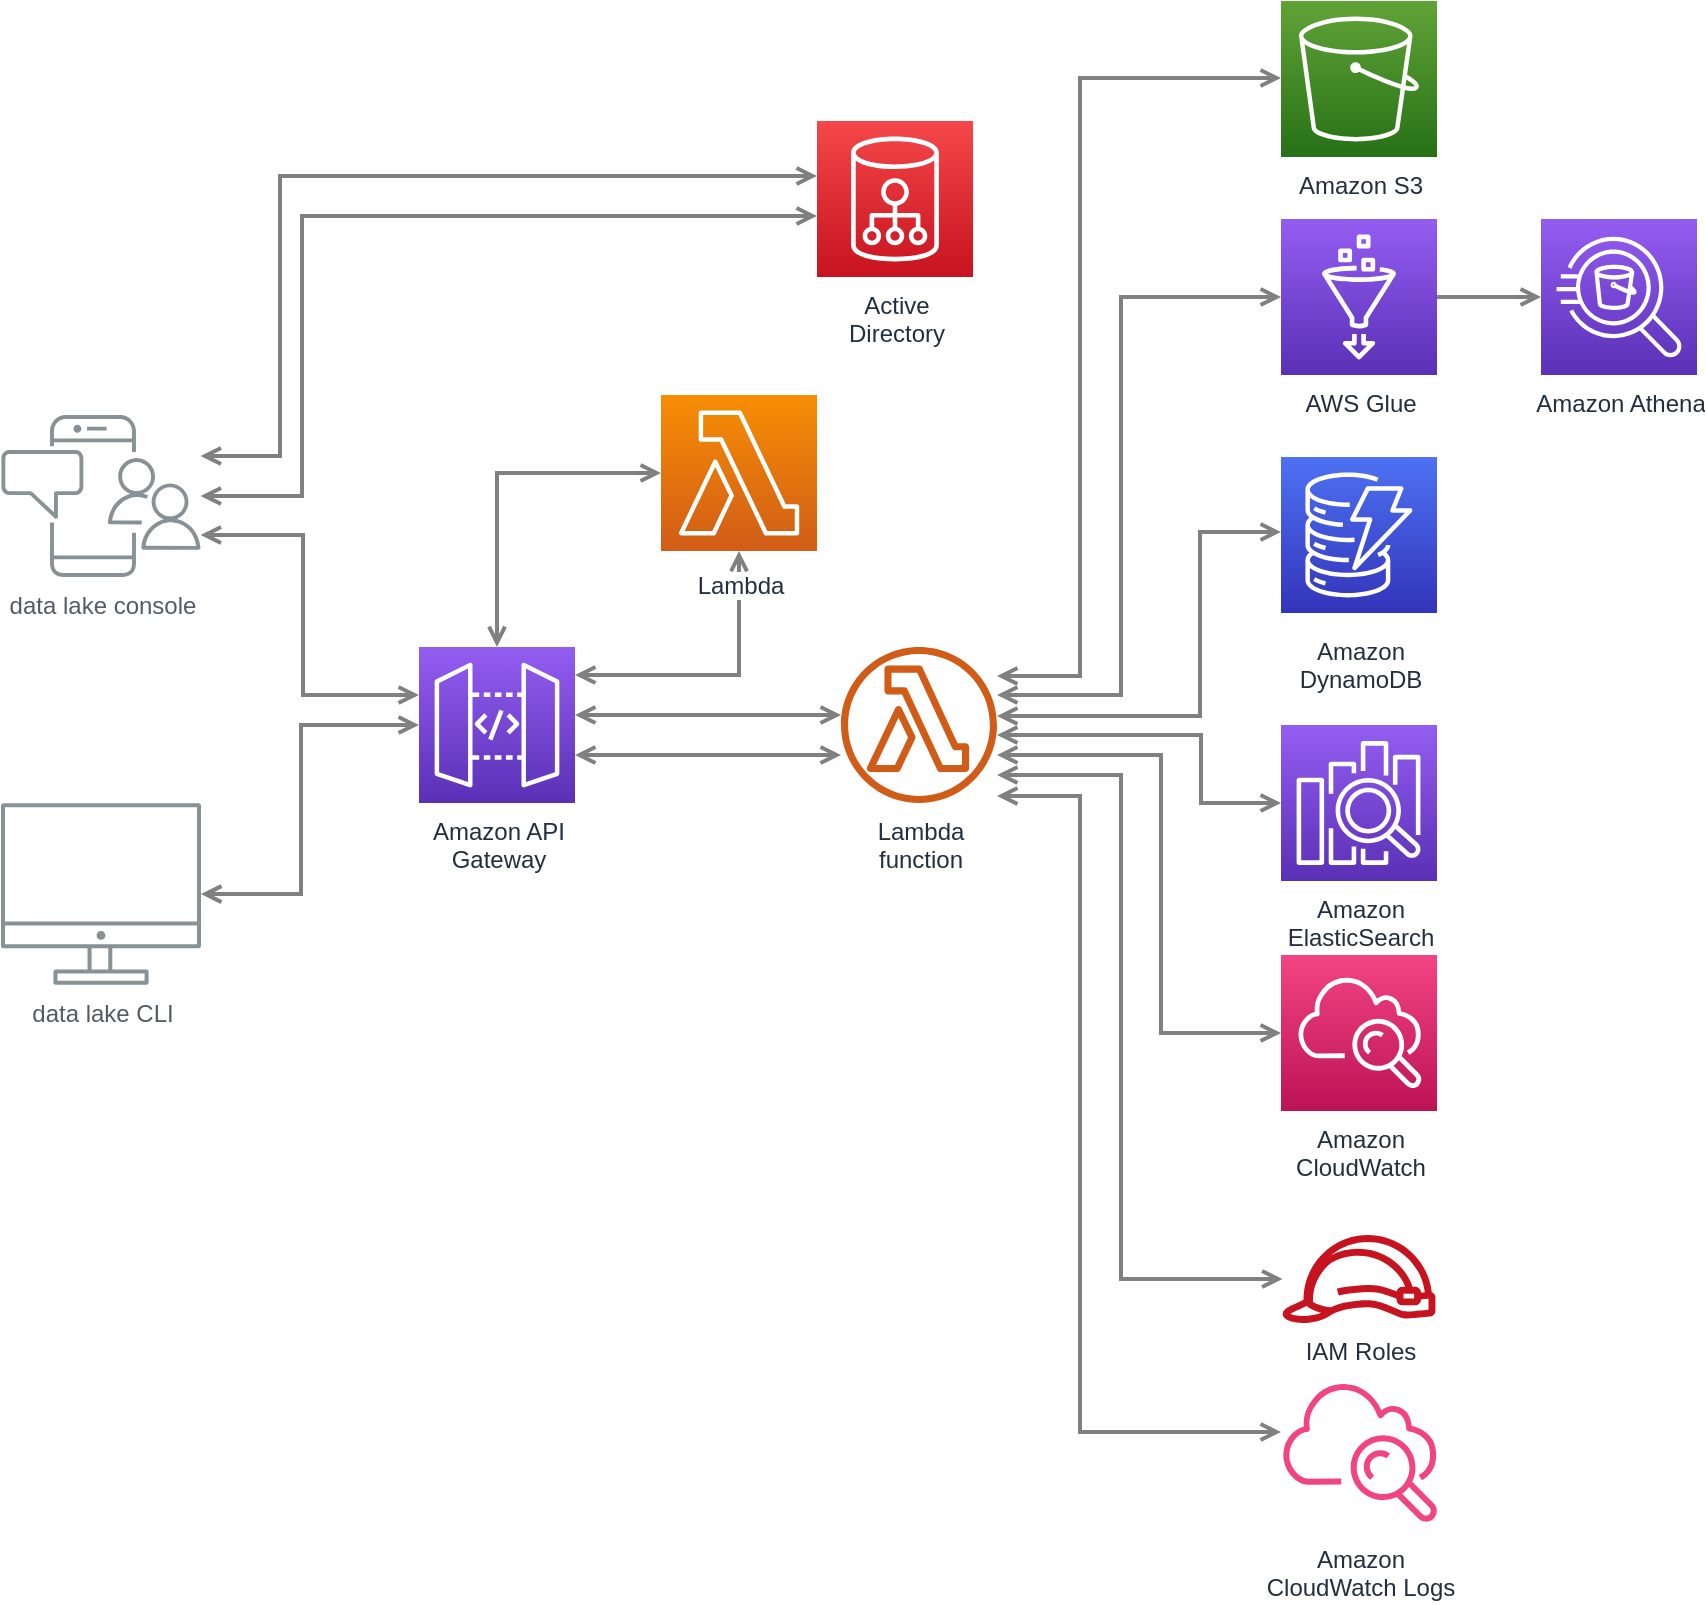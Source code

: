 <mxfile version="20.2.3" type="github" pages="4">
  <diagram id="Ht1M8jgEwFfnCIfOTk4-" name="Page-1">
    <mxGraphModel dx="1422" dy="851" grid="1" gridSize="10" guides="1" tooltips="1" connect="1" arrows="1" fold="1" page="1" pageScale="1" pageWidth="1169" pageHeight="827" math="0" shadow="0">
      <root>
        <mxCell id="0" />
        <mxCell id="1" parent="0" />
        <mxCell id="UEzPUAAOIrF-is8g5C7q-128" style="edgeStyle=orthogonalEdgeStyle;rounded=0;orthogonalLoop=1;jettySize=auto;html=1;startArrow=open;startFill=0;endArrow=open;endFill=0;strokeWidth=2;strokeColor=#808080;" parent="1" source="UEzPUAAOIrF-is8g5C7q-109" target="UEzPUAAOIrF-is8g5C7q-114" edge="1">
          <mxGeometry relative="1" as="geometry">
            <Array as="points">
              <mxPoint x="310.5" y="461.5" />
              <mxPoint x="310.5" y="376.5" />
            </Array>
          </mxGeometry>
        </mxCell>
        <mxCell id="UEzPUAAOIrF-is8g5C7q-124" style="edgeStyle=orthogonalEdgeStyle;rounded=0;orthogonalLoop=1;jettySize=auto;html=1;startArrow=open;startFill=0;endArrow=open;endFill=0;strokeWidth=2;strokeColor=#808080;" parent="1" source="UEzPUAAOIrF-is8g5C7q-110" target="UEzPUAAOIrF-is8g5C7q-112" edge="1">
          <mxGeometry relative="1" as="geometry">
            <Array as="points">
              <mxPoint x="300" y="242" />
              <mxPoint x="300" y="102" />
            </Array>
            <mxPoint x="412.5" y="101.5" as="targetPoint" />
          </mxGeometry>
        </mxCell>
        <mxCell id="UEzPUAAOIrF-is8g5C7q-127" style="edgeStyle=orthogonalEdgeStyle;rounded=0;orthogonalLoop=1;jettySize=auto;html=1;startArrow=open;startFill=0;endArrow=open;endFill=0;strokeWidth=2;strokeColor=#808080;" parent="1" source="UEzPUAAOIrF-is8g5C7q-110" target="UEzPUAAOIrF-is8g5C7q-114" edge="1">
          <mxGeometry relative="1" as="geometry">
            <Array as="points">
              <mxPoint x="311.5" y="281.5" />
              <mxPoint x="311.5" y="361.5" />
            </Array>
          </mxGeometry>
        </mxCell>
        <mxCell id="UEzPUAAOIrF-is8g5C7q-126" style="edgeStyle=orthogonalEdgeStyle;rounded=0;orthogonalLoop=1;jettySize=auto;html=1;startArrow=open;startFill=0;endArrow=open;endFill=0;strokeWidth=2;strokeColor=#808080;" parent="1" source="UEzPUAAOIrF-is8g5C7q-113" target="UEzPUAAOIrF-is8g5C7q-114" edge="1">
          <mxGeometry relative="1" as="geometry" />
        </mxCell>
        <mxCell id="UEzPUAAOIrF-is8g5C7q-129" style="edgeStyle=orthogonalEdgeStyle;rounded=0;orthogonalLoop=1;jettySize=auto;html=1;startArrow=open;startFill=0;endArrow=open;endFill=0;strokeWidth=2;strokeColor=#808080;" parent="1" source="UEzPUAAOIrF-is8g5C7q-114" target="UEzPUAAOIrF-is8g5C7q-115" edge="1">
          <mxGeometry relative="1" as="geometry">
            <Array as="points">
              <mxPoint x="510.5" y="391.5" />
              <mxPoint x="510.5" y="391.5" />
            </Array>
          </mxGeometry>
        </mxCell>
        <mxCell id="UEzPUAAOIrF-is8g5C7q-130" style="edgeStyle=orthogonalEdgeStyle;rounded=0;orthogonalLoop=1;jettySize=auto;html=1;startArrow=open;startFill=0;endArrow=open;endFill=0;strokeWidth=2;strokeColor=#808080;" parent="1" source="UEzPUAAOIrF-is8g5C7q-115" target="UEzPUAAOIrF-is8g5C7q-116" edge="1">
          <mxGeometry relative="1" as="geometry">
            <Array as="points">
              <mxPoint x="700" y="352" />
              <mxPoint x="700" y="53" />
            </Array>
          </mxGeometry>
        </mxCell>
        <mxCell id="UEzPUAAOIrF-is8g5C7q-131" style="edgeStyle=orthogonalEdgeStyle;rounded=0;orthogonalLoop=1;jettySize=auto;html=1;startArrow=open;startFill=0;endArrow=open;endFill=0;strokeWidth=2;strokeColor=#808080;" parent="1" source="UEzPUAAOIrF-is8g5C7q-115" target="UEzPUAAOIrF-is8g5C7q-117" edge="1">
          <mxGeometry relative="1" as="geometry">
            <Array as="points">
              <mxPoint x="720.5" y="361.5" />
              <mxPoint x="720.5" y="162.5" />
            </Array>
          </mxGeometry>
        </mxCell>
        <mxCell id="UEzPUAAOIrF-is8g5C7q-132" style="edgeStyle=orthogonalEdgeStyle;rounded=0;orthogonalLoop=1;jettySize=auto;html=1;startArrow=open;startFill=0;endArrow=open;endFill=0;strokeWidth=2;strokeColor=#808080;" parent="1" source="UEzPUAAOIrF-is8g5C7q-115" target="UEzPUAAOIrF-is8g5C7q-119" edge="1">
          <mxGeometry relative="1" as="geometry">
            <Array as="points">
              <mxPoint x="760" y="372" />
              <mxPoint x="760" y="280" />
            </Array>
          </mxGeometry>
        </mxCell>
        <mxCell id="UEzPUAAOIrF-is8g5C7q-133" style="edgeStyle=orthogonalEdgeStyle;rounded=0;orthogonalLoop=1;jettySize=auto;html=1;startArrow=open;startFill=0;endArrow=open;endFill=0;strokeWidth=2;strokeColor=#808080;" parent="1" source="UEzPUAAOIrF-is8g5C7q-115" target="UEzPUAAOIrF-is8g5C7q-120" edge="1">
          <mxGeometry relative="1" as="geometry">
            <Array as="points">
              <mxPoint x="760.5" y="381.5" />
              <mxPoint x="760.5" y="415.5" />
            </Array>
          </mxGeometry>
        </mxCell>
        <mxCell id="UEzPUAAOIrF-is8g5C7q-134" style="edgeStyle=orthogonalEdgeStyle;rounded=0;orthogonalLoop=1;jettySize=auto;html=1;startArrow=open;startFill=0;endArrow=open;endFill=0;strokeWidth=2;strokeColor=#808080;" parent="1" source="UEzPUAAOIrF-is8g5C7q-115" target="UEzPUAAOIrF-is8g5C7q-121" edge="1">
          <mxGeometry relative="1" as="geometry">
            <Array as="points">
              <mxPoint x="740.5" y="391.5" />
              <mxPoint x="740.5" y="530.5" />
            </Array>
          </mxGeometry>
        </mxCell>
        <mxCell id="UEzPUAAOIrF-is8g5C7q-135" style="edgeStyle=orthogonalEdgeStyle;rounded=0;orthogonalLoop=1;jettySize=auto;html=1;startArrow=open;startFill=0;endArrow=open;endFill=0;strokeWidth=2;strokeColor=#808080;" parent="1" source="UEzPUAAOIrF-is8g5C7q-115" target="UEzPUAAOIrF-is8g5C7q-122" edge="1">
          <mxGeometry relative="1" as="geometry">
            <Array as="points">
              <mxPoint x="720.5" y="401.5" />
              <mxPoint x="720.5" y="653.5" />
            </Array>
          </mxGeometry>
        </mxCell>
        <mxCell id="UEzPUAAOIrF-is8g5C7q-136" style="edgeStyle=orthogonalEdgeStyle;rounded=0;orthogonalLoop=1;jettySize=auto;html=1;startArrow=open;startFill=0;endArrow=open;endFill=0;strokeWidth=2;strokeColor=#808080;" parent="1" source="UEzPUAAOIrF-is8g5C7q-115" target="UEzPUAAOIrF-is8g5C7q-123" edge="1">
          <mxGeometry relative="1" as="geometry">
            <Array as="points">
              <mxPoint x="700" y="412" />
              <mxPoint x="700" y="730" />
            </Array>
          </mxGeometry>
        </mxCell>
        <mxCell id="UEzPUAAOIrF-is8g5C7q-137" value="" style="edgeStyle=orthogonalEdgeStyle;rounded=0;orthogonalLoop=1;jettySize=auto;html=1;startArrow=none;startFill=0;endArrow=open;endFill=0;strokeWidth=2;strokeColor=#808080;" parent="1" source="UEzPUAAOIrF-is8g5C7q-117" target="UEzPUAAOIrF-is8g5C7q-118" edge="1">
          <mxGeometry relative="1" as="geometry" />
        </mxCell>
        <mxCell id="UEzPUAAOIrF-is8g5C7q-139" style="edgeStyle=orthogonalEdgeStyle;rounded=0;orthogonalLoop=1;jettySize=auto;html=1;startArrow=open;startFill=0;endArrow=open;endFill=0;strokeWidth=2;strokeColor=#808080;" parent="1" source="UEzPUAAOIrF-is8g5C7q-110" target="UEzPUAAOIrF-is8g5C7q-112" edge="1">
          <mxGeometry relative="1" as="geometry">
            <mxPoint x="270.285" y="261.676" as="sourcePoint" />
            <mxPoint x="412.5" y="121.5" as="targetPoint" />
            <Array as="points">
              <mxPoint x="311" y="262" />
              <mxPoint x="311" y="122" />
            </Array>
          </mxGeometry>
        </mxCell>
        <mxCell id="UEzPUAAOIrF-is8g5C7q-141" style="edgeStyle=orthogonalEdgeStyle;rounded=0;orthogonalLoop=1;jettySize=auto;html=1;startArrow=open;startFill=0;endArrow=open;endFill=0;strokeWidth=2;strokeColor=#808080;" parent="1" source="UEzPUAAOIrF-is8g5C7q-113" target="UEzPUAAOIrF-is8g5C7q-114" edge="1">
          <mxGeometry relative="1" as="geometry">
            <mxPoint x="500.5" y="260.224" as="sourcePoint" />
            <mxPoint x="418.466" y="347.5" as="targetPoint" />
            <Array as="points">
              <mxPoint x="529.5" y="351.5" />
            </Array>
          </mxGeometry>
        </mxCell>
        <mxCell id="UEzPUAAOIrF-is8g5C7q-142" style="edgeStyle=orthogonalEdgeStyle;rounded=0;orthogonalLoop=1;jettySize=auto;html=1;startArrow=open;startFill=0;endArrow=open;endFill=0;strokeWidth=2;strokeColor=#808080;" parent="1" source="UEzPUAAOIrF-is8g5C7q-114" target="UEzPUAAOIrF-is8g5C7q-115" edge="1">
          <mxGeometry relative="1" as="geometry">
            <mxPoint x="457.5" y="386.5" as="sourcePoint" />
            <mxPoint x="590.5" y="386.5" as="targetPoint" />
            <Array as="points">
              <mxPoint x="510.5" y="371.5" />
              <mxPoint x="510.5" y="371.5" />
            </Array>
          </mxGeometry>
        </mxCell>
        <mxCell id="UEzPUAAOIrF-is8g5C7q-109" value="data lake CLI" style="outlineConnect=0;gradientColor=none;fontColor=#545B64;strokeColor=none;fillColor=#879196;dashed=0;verticalLabelPosition=bottom;verticalAlign=top;align=center;html=1;fontSize=12;fontStyle=0;aspect=fixed;shape=mxgraph.aws4.illustration_desktop;pointerEvents=1;labelBackgroundColor=#ffffff;" parent="1" vertex="1">
          <mxGeometry x="160.5" y="415.5" width="100" height="91" as="geometry" />
        </mxCell>
        <mxCell id="UEzPUAAOIrF-is8g5C7q-110" value="data lake console" style="outlineConnect=0;gradientColor=none;fontColor=#545B64;strokeColor=none;fillColor=#879196;dashed=0;verticalLabelPosition=bottom;verticalAlign=top;align=center;html=1;fontSize=12;fontStyle=0;aspect=fixed;shape=mxgraph.aws4.illustration_notification;pointerEvents=1;labelBackgroundColor=#ffffff;" parent="1" vertex="1">
          <mxGeometry x="160.5" y="221.5" width="100" height="81" as="geometry" />
        </mxCell>
        <mxCell id="UEzPUAAOIrF-is8g5C7q-112" value="Active&lt;br&gt;Directory" style="outlineConnect=0;fontColor=#232F3E;gradientColor=#F54749;gradientDirection=north;fillColor=#C7131F;strokeColor=#ffffff;dashed=0;verticalLabelPosition=bottom;verticalAlign=top;align=center;html=1;fontSize=12;fontStyle=0;aspect=fixed;shape=mxgraph.aws4.resourceIcon;resIcon=mxgraph.aws4.cloud_directory;labelBackgroundColor=#ffffff;" parent="1" vertex="1">
          <mxGeometry x="568.5" y="74.5" width="78" height="78" as="geometry" />
        </mxCell>
        <mxCell id="UEzPUAAOIrF-is8g5C7q-113" value="Lambda" style="outlineConnect=0;fontColor=#232F3E;gradientColor=#F78E04;gradientDirection=north;fillColor=#D05C17;strokeColor=#ffffff;dashed=0;verticalLabelPosition=bottom;verticalAlign=top;align=center;html=1;fontSize=12;fontStyle=0;aspect=fixed;shape=mxgraph.aws4.resourceIcon;resIcon=mxgraph.aws4.lambda;labelBackgroundColor=#ffffff;spacingTop=3;" parent="1" vertex="1">
          <mxGeometry x="490.5" y="211.5" width="78" height="78" as="geometry" />
        </mxCell>
        <mxCell id="UEzPUAAOIrF-is8g5C7q-114" value="Amazon API&lt;br&gt;Gateway&lt;br&gt;" style="outlineConnect=0;fontColor=#232F3E;gradientColor=#945DF2;gradientDirection=north;fillColor=#5A30B5;strokeColor=#ffffff;dashed=0;verticalLabelPosition=bottom;verticalAlign=top;align=center;html=1;fontSize=12;fontStyle=0;aspect=fixed;shape=mxgraph.aws4.resourceIcon;resIcon=mxgraph.aws4.api_gateway;labelBackgroundColor=#ffffff;" parent="1" vertex="1">
          <mxGeometry x="369.5" y="337.5" width="78" height="78" as="geometry" />
        </mxCell>
        <mxCell id="UEzPUAAOIrF-is8g5C7q-115" value="Lambda&lt;br&gt;function" style="outlineConnect=0;fontColor=#232F3E;gradientColor=none;fillColor=#D05C17;strokeColor=none;dashed=0;verticalLabelPosition=bottom;verticalAlign=top;align=center;html=1;fontSize=12;fontStyle=0;aspect=fixed;pointerEvents=1;shape=mxgraph.aws4.lambda_function;labelBackgroundColor=#ffffff;" parent="1" vertex="1">
          <mxGeometry x="580.5" y="337.5" width="78" height="78" as="geometry" />
        </mxCell>
        <mxCell id="UEzPUAAOIrF-is8g5C7q-116" value="Amazon S3" style="outlineConnect=0;fontColor=#232F3E;gradientColor=#60A337;gradientDirection=north;fillColor=#277116;strokeColor=#ffffff;dashed=0;verticalLabelPosition=bottom;verticalAlign=top;align=center;html=1;fontSize=12;fontStyle=0;aspect=fixed;shape=mxgraph.aws4.resourceIcon;resIcon=mxgraph.aws4.s3;labelBackgroundColor=#ffffff;" parent="1" vertex="1">
          <mxGeometry x="800.5" y="14.5" width="78" height="78" as="geometry" />
        </mxCell>
        <mxCell id="UEzPUAAOIrF-is8g5C7q-117" value="AWS Glue" style="outlineConnect=0;fontColor=#232F3E;gradientColor=#945DF2;gradientDirection=north;fillColor=#5A30B5;strokeColor=#ffffff;dashed=0;verticalLabelPosition=bottom;verticalAlign=top;align=center;html=1;fontSize=12;fontStyle=0;aspect=fixed;shape=mxgraph.aws4.resourceIcon;resIcon=mxgraph.aws4.glue;labelBackgroundColor=#ffffff;" parent="1" vertex="1">
          <mxGeometry x="800.5" y="123.5" width="78" height="78" as="geometry" />
        </mxCell>
        <mxCell id="UEzPUAAOIrF-is8g5C7q-118" value="Amazon Athena" style="outlineConnect=0;fontColor=#232F3E;gradientColor=#945DF2;gradientDirection=north;fillColor=#5A30B5;strokeColor=#ffffff;dashed=0;verticalLabelPosition=bottom;verticalAlign=top;align=center;html=1;fontSize=12;fontStyle=0;aspect=fixed;shape=mxgraph.aws4.resourceIcon;resIcon=mxgraph.aws4.athena;labelBackgroundColor=#ffffff;" parent="1" vertex="1">
          <mxGeometry x="930.5" y="123.5" width="78" height="78" as="geometry" />
        </mxCell>
        <mxCell id="UEzPUAAOIrF-is8g5C7q-119" value="Amazon&lt;br&gt;DynamoDB&lt;br&gt;" style="outlineConnect=0;fontColor=#232F3E;gradientColor=#4D72F3;gradientDirection=north;fillColor=#3334B9;strokeColor=#ffffff;dashed=0;verticalLabelPosition=bottom;verticalAlign=top;align=center;html=1;fontSize=12;fontStyle=0;aspect=fixed;shape=mxgraph.aws4.resourceIcon;resIcon=mxgraph.aws4.dynamodb;labelBackgroundColor=#ffffff;spacingTop=5;" parent="1" vertex="1">
          <mxGeometry x="800.5" y="242.5" width="78" height="78" as="geometry" />
        </mxCell>
        <mxCell id="UEzPUAAOIrF-is8g5C7q-120" value="Amazon&lt;br&gt;ElasticSearch&lt;br&gt;Service&lt;br&gt;" style="outlineConnect=0;fontColor=#232F3E;gradientColor=#945DF2;gradientDirection=north;fillColor=#5A30B5;strokeColor=#ffffff;dashed=0;verticalLabelPosition=bottom;verticalAlign=top;align=center;html=1;fontSize=12;fontStyle=0;aspect=fixed;shape=mxgraph.aws4.resourceIcon;resIcon=mxgraph.aws4.elasticsearch_service;labelBackgroundColor=#ffffff;" parent="1" vertex="1">
          <mxGeometry x="800.5" y="376.5" width="78" height="78" as="geometry" />
        </mxCell>
        <mxCell id="UEzPUAAOIrF-is8g5C7q-121" value="Amazon&lt;br&gt;CloudWatch&lt;br&gt;" style="outlineConnect=0;fontColor=#232F3E;gradientColor=#F34482;gradientDirection=north;fillColor=#BC1356;strokeColor=#ffffff;dashed=0;verticalLabelPosition=bottom;verticalAlign=top;align=center;html=1;fontSize=12;fontStyle=0;aspect=fixed;shape=mxgraph.aws4.resourceIcon;resIcon=mxgraph.aws4.cloudwatch;labelBackgroundColor=#ffffff;" parent="1" vertex="1">
          <mxGeometry x="800.5" y="491.5" width="78" height="78" as="geometry" />
        </mxCell>
        <mxCell id="UEzPUAAOIrF-is8g5C7q-122" value="IAM Roles" style="outlineConnect=0;fontColor=#232F3E;gradientColor=none;fillColor=#C7131F;strokeColor=none;dashed=0;verticalLabelPosition=bottom;verticalAlign=top;align=center;html=1;fontSize=12;fontStyle=0;aspect=fixed;pointerEvents=1;shape=mxgraph.aws4.role;labelBackgroundColor=#ffffff;" parent="1" vertex="1">
          <mxGeometry x="800.5" y="631.5" width="78" height="44" as="geometry" />
        </mxCell>
        <mxCell id="UEzPUAAOIrF-is8g5C7q-123" value="Amazon&lt;br&gt;CloudWatch Logs&lt;br&gt;" style="outlineConnect=0;fontColor=#232F3E;gradientColor=none;gradientDirection=north;fillColor=#F34482;strokeColor=none;dashed=0;verticalLabelPosition=bottom;verticalAlign=top;align=center;html=1;fontSize=12;fontStyle=0;aspect=fixed;shape=mxgraph.aws4.cloudwatch;labelBackgroundColor=#ffffff;" parent="1" vertex="1">
          <mxGeometry x="800.5" y="701.5" width="78" height="78" as="geometry" />
        </mxCell>
      </root>
    </mxGraphModel>
  </diagram>
  <diagram id="5vYwhhdpFKR02t5_Syhm" name="Current">
    <mxGraphModel dx="2414" dy="2036" grid="1" gridSize="10" guides="1" tooltips="1" connect="1" arrows="1" fold="1" page="1" pageScale="1" pageWidth="850" pageHeight="1100" math="0" shadow="0">
      <root>
        <mxCell id="0" />
        <mxCell id="1" parent="0" />
        <mxCell id="DBzcQFIjdXgRBv4MFXPc-1" value="Device Link (uDTC)" style="outlineConnect=0;gradientColor=none;fontColor=#545B64;strokeColor=none;fillColor=#879196;dashed=0;verticalLabelPosition=bottom;verticalAlign=top;align=center;html=1;fontSize=12;fontStyle=0;aspect=fixed;shape=mxgraph.aws4.illustration_desktop;pointerEvents=1;labelBackgroundColor=#ffffff;" vertex="1" parent="1">
          <mxGeometry x="25" y="-60" width="100" height="91" as="geometry" />
        </mxCell>
        <mxCell id="DBzcQFIjdXgRBv4MFXPc-2" value="mySugr App" style="outlineConnect=0;gradientColor=none;fontColor=#545B64;strokeColor=none;fillColor=#879196;dashed=0;verticalLabelPosition=bottom;verticalAlign=top;align=center;html=1;fontSize=12;fontStyle=0;aspect=fixed;shape=mxgraph.aws4.illustration_notification;pointerEvents=1;labelBackgroundColor=#ffffff;" vertex="1" parent="1">
          <mxGeometry x="30" y="-200" width="100" height="81" as="geometry" />
        </mxCell>
        <mxCell id="e3I52H8qG0BYc5rMssQr-1" value="" style="sketch=0;points=[[0,0,0],[0.25,0,0],[0.5,0,0],[0.75,0,0],[1,0,0],[0,1,0],[0.25,1,0],[0.5,1,0],[0.75,1,0],[1,1,0],[0,0.25,0],[0,0.5,0],[0,0.75,0],[1,0.25,0],[1,0.5,0],[1,0.75,0]];outlineConnect=0;fontColor=#232F3E;gradientColor=#945DF2;gradientDirection=north;fillColor=#5A30B5;strokeColor=#ffffff;dashed=0;verticalLabelPosition=bottom;verticalAlign=top;align=center;html=1;fontSize=12;fontStyle=0;aspect=fixed;shape=mxgraph.aws4.resourceIcon;resIcon=mxgraph.aws4.route_53;" vertex="1" parent="1">
          <mxGeometry x="280" y="-270" width="78" height="78" as="geometry" />
        </mxCell>
        <mxCell id="t8bgUFFOvgX4_WCSl8NI-1" value="Amazon API&lt;br&gt;Gateway&lt;br&gt;" style="outlineConnect=0;fontColor=#232F3E;gradientColor=#945DF2;gradientDirection=north;fillColor=#5A30B5;strokeColor=#ffffff;dashed=0;verticalLabelPosition=bottom;verticalAlign=top;align=center;html=1;fontSize=12;fontStyle=0;aspect=fixed;shape=mxgraph.aws4.resourceIcon;resIcon=mxgraph.aws4.api_gateway;labelBackgroundColor=#ffffff;" vertex="1" parent="1">
          <mxGeometry x="440" y="-270" width="78" height="78" as="geometry" />
        </mxCell>
        <mxCell id="t8bgUFFOvgX4_WCSl8NI-5" value="External IAM" style="sketch=0;points=[[0,0,0],[0.25,0,0],[0.5,0,0],[0.75,0,0],[1,0,0],[0,1,0],[0.25,1,0],[0.5,1,0],[0.75,1,0],[1,1,0],[0,0.25,0],[0,0.5,0],[0,0.75,0],[1,0.25,0],[1,0.5,0],[1,0.75,0]];outlineConnect=0;fontColor=#232F3E;gradientColor=#F78E04;gradientDirection=north;fillColor=#D05C17;strokeColor=#ffffff;dashed=0;verticalLabelPosition=bottom;verticalAlign=top;align=center;html=1;fontSize=12;fontStyle=0;aspect=fixed;shape=mxgraph.aws4.resourceIcon;resIcon=mxgraph.aws4.auto_scaling2;" vertex="1" parent="1">
          <mxGeometry x="600" y="-398" width="78" height="78" as="geometry" />
        </mxCell>
        <mxCell id="t8bgUFFOvgX4_WCSl8NI-7" value="SaaS Public IAM" style="aspect=fixed;perimeter=ellipsePerimeter;html=1;align=center;shadow=0;dashed=0;fontColor=#4277BB;labelBackgroundColor=#ffffff;fontSize=12;spacingTop=3;image;image=img/lib/ibm/applications/saas_applications.svg;" vertex="1" parent="1">
          <mxGeometry x="960" y="-520" width="60" height="60" as="geometry" />
        </mxCell>
        <mxCell id="t8bgUFFOvgX4_WCSl8NI-8" value="RDCP backend" style="sketch=0;points=[[0,0,0],[0.25,0,0],[0.5,0,0],[0.75,0,0],[1,0,0],[0,1,0],[0.25,1,0],[0.5,1,0],[0.75,1,0],[1,1,0],[0,0.25,0],[0,0.5,0],[0,0.75,0],[1,0.25,0],[1,0.5,0],[1,0.75,0]];outlineConnect=0;fontColor=#232F3E;gradientColor=#F78E04;gradientDirection=north;fillColor=#D05C17;strokeColor=#ffffff;dashed=0;verticalLabelPosition=bottom;verticalAlign=top;align=center;html=1;fontSize=12;fontStyle=0;aspect=fixed;shape=mxgraph.aws4.resourceIcon;resIcon=mxgraph.aws4.auto_scaling2;" vertex="1" parent="1">
          <mxGeometry x="600" y="-240" width="78" height="78" as="geometry" />
        </mxCell>
        <mxCell id="t8bgUFFOvgX4_WCSl8NI-10" value="Health Data Store" style="sketch=0;points=[[0,0,0],[0.25,0,0],[0.5,0,0],[0.75,0,0],[1,0,0],[0,1,0],[0.25,1,0],[0.5,1,0],[0.75,1,0],[1,1,0],[0,0.25,0],[0,0.5,0],[0,0.75,0],[1,0.25,0],[1,0.5,0],[1,0.75,0]];outlineConnect=0;fontColor=#232F3E;gradientColor=#4D72F3;gradientDirection=north;fillColor=#3334B9;strokeColor=#ffffff;dashed=0;verticalLabelPosition=bottom;verticalAlign=top;align=center;html=1;fontSize=12;fontStyle=0;aspect=fixed;shape=mxgraph.aws4.resourceIcon;resIcon=mxgraph.aws4.rds;" vertex="1" parent="1">
          <mxGeometry x="600" y="-78" width="78" height="78" as="geometry" />
        </mxCell>
        <mxCell id="t8bgUFFOvgX4_WCSl8NI-11" value="Data Lake" style="sketch=0;points=[[0,0,0],[0.25,0,0],[0.5,0,0],[0.75,0,0],[1,0,0],[0,1,0],[0.25,1,0],[0.5,1,0],[0.75,1,0],[1,1,0],[0,0.25,0],[0,0.5,0],[0,0.75,0],[1,0.25,0],[1,0.5,0],[1,0.75,0]];outlineConnect=0;fontColor=#232F3E;gradientColor=#4D72F3;gradientDirection=north;fillColor=#3334B9;strokeColor=#ffffff;dashed=0;verticalLabelPosition=bottom;verticalAlign=top;align=center;html=1;fontSize=12;fontStyle=0;aspect=fixed;shape=mxgraph.aws4.resourceIcon;resIcon=mxgraph.aws4.redshift;" vertex="1" parent="1">
          <mxGeometry x="760" y="-78" width="78" height="78" as="geometry" />
        </mxCell>
        <mxCell id="t8bgUFFOvgX4_WCSl8NI-12" value="Bastion" style="sketch=0;points=[[0,0,0],[0.25,0,0],[0.5,0,0],[0.75,0,0],[1,0,0],[0,1,0],[0.25,1,0],[0.5,1,0],[0.75,1,0],[1,1,0],[0,0.25,0],[0,0.5,0],[0,0.75,0],[1,0.25,0],[1,0.5,0],[1,0.75,0]];outlineConnect=0;fontColor=#232F3E;gradientColor=#F78E04;gradientDirection=north;fillColor=#D05C17;strokeColor=#ffffff;dashed=0;verticalLabelPosition=bottom;verticalAlign=top;align=center;html=1;fontSize=12;fontStyle=0;aspect=fixed;shape=mxgraph.aws4.resourceIcon;resIcon=mxgraph.aws4.ec2;" vertex="1" parent="1">
          <mxGeometry x="362" y="150" width="78" height="78" as="geometry" />
        </mxCell>
        <mxCell id="o-0azQUgyU734Vb1xAgP-1" value="Active&lt;br&gt;Directory" style="outlineConnect=0;fontColor=#232F3E;gradientColor=#F54749;gradientDirection=north;fillColor=#C7131F;strokeColor=#ffffff;dashed=0;verticalLabelPosition=bottom;verticalAlign=top;align=center;html=1;fontSize=12;fontStyle=0;aspect=fixed;shape=mxgraph.aws4.resourceIcon;resIcon=mxgraph.aws4.cloud_directory;labelBackgroundColor=#ffffff;" vertex="1" parent="1">
          <mxGeometry x="40" y="150" width="78" height="78" as="geometry" />
        </mxCell>
        <mxCell id="o-0azQUgyU734Vb1xAgP-2" value="HCP Portal&lt;span style=&quot;color: rgba(0, 0, 0, 0); font-family: monospace; font-size: 0px; text-align: start;&quot;&gt;%3CmxGraphModel%3E%3Croot%3E%3CmxCell%20id%3D%220%22%2F%3E%3CmxCell%20id%3D%221%22%20parent%3D%220%22%2F%3E%3CmxCell%20id%3D%222%22%20value%3D%22Active%26lt%3Bbr%26gt%3BDirectory%22%20style%3D%22outlineConnect%3D0%3BfontColor%3D%23232F3E%3BgradientColor%3D%23F54749%3BgradientDirection%3Dnorth%3BfillColor%3D%23C7131F%3BstrokeColor%3D%23ffffff%3Bdashed%3D0%3BverticalLabelPosition%3Dbottom%3BverticalAlign%3Dtop%3Balign%3Dcenter%3Bhtml%3D1%3BfontSize%3D12%3BfontStyle%3D0%3Baspect%3Dfixed%3Bshape%3Dmxgraph.aws4.resourceIcon%3BresIcon%3Dmxgraph.aws4.cloud_directory%3BlabelBackgroundColor%3D%23ffffff%3B%22%20vertex%3D%221%22%20parent%3D%221%22%3E%3CmxGeometry%20x%3D%22568.5%22%20y%3D%2274.5%22%20width%3D%2278%22%20height%3D%2278%22%20as%3D%22geometry%22%2F%3E%3C%2FmxCell%3E%3C%2Froot%3E%3C%2FmxGraphModel%3E&lt;/span&gt;" style="sketch=0;pointerEvents=1;shadow=0;dashed=0;html=1;strokeColor=none;labelPosition=center;verticalLabelPosition=bottom;verticalAlign=top;align=center;fillColor=#505050;shape=mxgraph.mscae.intune.company_portal" vertex="1" parent="1">
          <mxGeometry x="30" y="-440" width="90" height="66.5" as="geometry" />
        </mxCell>
        <mxCell id="o-0azQUgyU734Vb1xAgP-3" value="Patient Portal" style="sketch=0;pointerEvents=1;shadow=0;dashed=0;html=1;strokeColor=none;labelPosition=center;verticalLabelPosition=bottom;verticalAlign=top;align=center;fillColor=#505050;shape=mxgraph.mscae.intune.company_portal" vertex="1" parent="1">
          <mxGeometry x="30" y="-320" width="90" height="68.5" as="geometry" />
        </mxCell>
        <mxCell id="o-0azQUgyU734Vb1xAgP-4" value="" style="edgeStyle=orthogonalEdgeStyle;html=1;endArrow=block;elbow=vertical;startArrow=none;endFill=1;strokeColor=#545B64;rounded=0;entryX=0;entryY=0.25;entryDx=0;entryDy=0;entryPerimeter=0;" edge="1" parent="1" source="o-0azQUgyU734Vb1xAgP-2" target="e3I52H8qG0BYc5rMssQr-1">
          <mxGeometry width="100" relative="1" as="geometry">
            <mxPoint x="130" y="-400" as="sourcePoint" />
            <mxPoint x="230" y="-400" as="targetPoint" />
            <Array as="points">
              <mxPoint x="220" y="-407" />
              <mxPoint x="220" y="-250" />
            </Array>
          </mxGeometry>
        </mxCell>
        <mxCell id="o-0azQUgyU734Vb1xAgP-5" value="" style="edgeStyle=orthogonalEdgeStyle;html=1;endArrow=block;elbow=vertical;startArrow=none;endFill=1;strokeColor=#545B64;rounded=0;entryX=0;entryY=0.5;entryDx=0;entryDy=0;entryPerimeter=0;" edge="1" parent="1" source="o-0azQUgyU734Vb1xAgP-3" target="e3I52H8qG0BYc5rMssQr-1">
          <mxGeometry width="100" relative="1" as="geometry">
            <mxPoint x="130" y="-349.999" as="sourcePoint" />
            <mxPoint x="280" y="-230" as="targetPoint" />
            <Array as="points">
              <mxPoint x="200" y="-286" />
              <mxPoint x="200" y="-230" />
              <mxPoint x="270" y="-230" />
            </Array>
          </mxGeometry>
        </mxCell>
        <mxCell id="o-0azQUgyU734Vb1xAgP-6" value="" style="edgeStyle=orthogonalEdgeStyle;html=1;endArrow=block;elbow=vertical;startArrow=none;endFill=1;strokeColor=#545B64;rounded=0;entryX=0;entryY=0.75;entryDx=0;entryDy=0;entryPerimeter=0;" edge="1" parent="1" source="DBzcQFIjdXgRBv4MFXPc-2" target="e3I52H8qG0BYc5rMssQr-1">
          <mxGeometry width="100" relative="1" as="geometry">
            <mxPoint x="140" y="-386.769" as="sourcePoint" />
            <mxPoint x="290" y="-211.0" as="targetPoint" />
          </mxGeometry>
        </mxCell>
        <mxCell id="o-0azQUgyU734Vb1xAgP-7" value="" style="edgeStyle=orthogonalEdgeStyle;html=1;endArrow=block;elbow=vertical;startArrow=none;endFill=1;strokeColor=#545B64;rounded=0;entryX=0;entryY=1;entryDx=0;entryDy=0;entryPerimeter=0;" edge="1" parent="1" source="DBzcQFIjdXgRBv4MFXPc-1" target="e3I52H8qG0BYc5rMssQr-1">
          <mxGeometry width="100" relative="1" as="geometry">
            <mxPoint x="150" y="-376.769" as="sourcePoint" />
            <mxPoint x="300" y="-201.0" as="targetPoint" />
            <Array as="points">
              <mxPoint x="220" y="-14" />
              <mxPoint x="220" y="-192" />
            </Array>
          </mxGeometry>
        </mxCell>
        <mxCell id="YbmZr2k0mrWkjAufAK2s-3" value="" style="edgeStyle=orthogonalEdgeStyle;html=1;endArrow=block;elbow=vertical;startArrow=none;endFill=1;strokeColor=#545B64;rounded=0;exitX=1;exitY=0.5;exitDx=0;exitDy=0;exitPerimeter=0;" edge="1" parent="1" source="e3I52H8qG0BYc5rMssQr-1" target="t8bgUFFOvgX4_WCSl8NI-1">
          <mxGeometry width="100" relative="1" as="geometry">
            <mxPoint x="590" y="-200" as="sourcePoint" />
            <mxPoint x="690" y="-200" as="targetPoint" />
          </mxGeometry>
        </mxCell>
        <mxCell id="YbmZr2k0mrWkjAufAK2s-5" value="" style="edgeStyle=orthogonalEdgeStyle;html=1;endArrow=block;elbow=vertical;startArrow=none;endFill=1;strokeColor=#545B64;rounded=0;entryX=0;entryY=0.5;entryDx=0;entryDy=0;" edge="1" parent="1" source="t8bgUFFOvgX4_WCSl8NI-1" target="t8bgUFFOvgX4_WCSl8NI-7">
          <mxGeometry width="100" relative="1" as="geometry">
            <mxPoint x="590" y="-200" as="sourcePoint" />
            <mxPoint x="690" y="-200" as="targetPoint" />
            <Array as="points">
              <mxPoint x="460" y="-490" />
            </Array>
          </mxGeometry>
        </mxCell>
        <mxCell id="YbmZr2k0mrWkjAufAK2s-6" value="" style="edgeStyle=orthogonalEdgeStyle;html=1;endArrow=block;elbow=vertical;startArrow=none;endFill=1;strokeColor=#545B64;rounded=0;entryX=0;entryY=0.5;entryDx=0;entryDy=0;entryPerimeter=0;" edge="1" parent="1" source="t8bgUFFOvgX4_WCSl8NI-1" target="t8bgUFFOvgX4_WCSl8NI-5">
          <mxGeometry width="100" relative="1" as="geometry">
            <mxPoint x="590" y="-200" as="sourcePoint" />
            <mxPoint x="690" y="-200" as="targetPoint" />
          </mxGeometry>
        </mxCell>
        <mxCell id="YbmZr2k0mrWkjAufAK2s-7" value="" style="edgeStyle=orthogonalEdgeStyle;html=1;endArrow=block;elbow=vertical;startArrow=none;endFill=1;strokeColor=#545B64;rounded=0;exitX=0.5;exitY=0;exitDx=0;exitDy=0;exitPerimeter=0;entryX=0;entryY=0.75;entryDx=0;entryDy=0;" edge="1" parent="1" source="t8bgUFFOvgX4_WCSl8NI-5" target="t8bgUFFOvgX4_WCSl8NI-7">
          <mxGeometry width="100" relative="1" as="geometry">
            <mxPoint x="590" y="-200" as="sourcePoint" />
            <mxPoint x="690" y="-200" as="targetPoint" />
            <Array as="points">
              <mxPoint x="639" y="-477" />
            </Array>
          </mxGeometry>
        </mxCell>
        <mxCell id="YbmZr2k0mrWkjAufAK2s-8" value="" style="edgeStyle=orthogonalEdgeStyle;html=1;endArrow=block;elbow=vertical;startArrow=none;endFill=1;strokeColor=#545B64;rounded=0;entryX=0;entryY=0.5;entryDx=0;entryDy=0;entryPerimeter=0;" edge="1" parent="1" target="t8bgUFFOvgX4_WCSl8NI-8">
          <mxGeometry width="100" relative="1" as="geometry">
            <mxPoint x="520" y="-200" as="sourcePoint" />
            <mxPoint x="580" y="-200" as="targetPoint" />
          </mxGeometry>
        </mxCell>
        <mxCell id="YbmZr2k0mrWkjAufAK2s-9" value="" style="edgeStyle=orthogonalEdgeStyle;html=1;endArrow=block;elbow=vertical;startArrow=none;endFill=1;strokeColor=#545B64;rounded=0;entryX=0.5;entryY=0;entryDx=0;entryDy=0;entryPerimeter=0;" edge="1" parent="1" target="t8bgUFFOvgX4_WCSl8NI-10">
          <mxGeometry width="100" relative="1" as="geometry">
            <mxPoint x="639" y="-140" as="sourcePoint" />
            <mxPoint x="690" y="-200" as="targetPoint" />
          </mxGeometry>
        </mxCell>
        <mxCell id="YbmZr2k0mrWkjAufAK2s-10" value="" style="edgeStyle=orthogonalEdgeStyle;html=1;endArrow=block;elbow=vertical;startArrow=none;endFill=1;strokeColor=#545B64;rounded=0;entryX=0;entryY=0.5;entryDx=0;entryDy=0;entryPerimeter=0;exitX=1;exitY=0.5;exitDx=0;exitDy=0;exitPerimeter=0;" edge="1" parent="1" source="t8bgUFFOvgX4_WCSl8NI-10" target="t8bgUFFOvgX4_WCSl8NI-11">
          <mxGeometry width="100" relative="1" as="geometry">
            <mxPoint x="590" y="-200" as="sourcePoint" />
            <mxPoint x="690" y="-200" as="targetPoint" />
          </mxGeometry>
        </mxCell>
        <mxCell id="YbmZr2k0mrWkjAufAK2s-12" value="" style="edgeStyle=orthogonalEdgeStyle;html=1;endArrow=block;elbow=vertical;startArrow=none;endFill=1;strokeColor=#545B64;rounded=0;exitX=1;exitY=0.5;exitDx=0;exitDy=0;exitPerimeter=0;" edge="1" parent="1" source="t8bgUFFOvgX4_WCSl8NI-12">
          <mxGeometry width="100" relative="1" as="geometry">
            <mxPoint x="590" y="-70" as="sourcePoint" />
            <mxPoint x="800" y="20" as="targetPoint" />
          </mxGeometry>
        </mxCell>
        <mxCell id="YbmZr2k0mrWkjAufAK2s-13" value="" style="edgeStyle=orthogonalEdgeStyle;html=1;endArrow=block;elbow=vertical;startArrow=none;endFill=1;strokeColor=#545B64;rounded=0;" edge="1" parent="1">
          <mxGeometry width="100" relative="1" as="geometry">
            <mxPoint x="590" y="-70" as="sourcePoint" />
            <mxPoint x="690" y="-70" as="targetPoint" />
          </mxGeometry>
        </mxCell>
        <mxCell id="YbmZr2k0mrWkjAufAK2s-14" value="" style="edgeStyle=orthogonalEdgeStyle;html=1;endArrow=block;elbow=vertical;startArrow=block;startFill=1;endFill=1;strokeColor=#545B64;rounded=0;" edge="1" parent="1">
          <mxGeometry width="100" relative="1" as="geometry">
            <mxPoint x="590" y="-70" as="sourcePoint" />
            <mxPoint x="690" y="-70" as="targetPoint" />
          </mxGeometry>
        </mxCell>
        <mxCell id="YbmZr2k0mrWkjAufAK2s-15" value="" style="edgeStyle=orthogonalEdgeStyle;html=1;endArrow=block;elbow=vertical;startArrow=block;startFill=1;endFill=1;strokeColor=#545B64;rounded=0;entryX=0;entryY=0.5;entryDx=0;entryDy=0;entryPerimeter=0;" edge="1" parent="1" source="o-0azQUgyU734Vb1xAgP-1" target="t8bgUFFOvgX4_WCSl8NI-12">
          <mxGeometry width="100" relative="1" as="geometry">
            <mxPoint x="590" y="-70" as="sourcePoint" />
            <mxPoint x="690" y="-70" as="targetPoint" />
          </mxGeometry>
        </mxCell>
        <mxCell id="5QcLVlPi4jlHwd02I3hR-1" value="" style="rounded=0;whiteSpace=wrap;html=1;fillColor=none;strokeColor=#FF8000;" vertex="1" parent="1">
          <mxGeometry x="248" y="-430" width="622" height="710" as="geometry" />
        </mxCell>
        <mxCell id="5QcLVlPi4jlHwd02I3hR-6" value="" style="rounded=0;whiteSpace=wrap;html=1;strokeColor=#66FFFF;fillColor=none;" vertex="1" parent="1">
          <mxGeometry x="-3" y="127" width="165" height="150" as="geometry" />
        </mxCell>
        <mxCell id="5QcLVlPi4jlHwd02I3hR-7" value="" style="rounded=0;whiteSpace=wrap;html=1;strokeColor=#FF3333;fillColor=none;" vertex="1" parent="1">
          <mxGeometry x="907.5" y="-565" width="165" height="150" as="geometry" />
        </mxCell>
      </root>
    </mxGraphModel>
  </diagram>
  <diagram name="MVP" id="FmbXlY-iW9aHfGpD5TU0">
    <mxGraphModel dx="2272" dy="1951" grid="1" gridSize="10" guides="1" tooltips="1" connect="1" arrows="1" fold="1" page="1" pageScale="1" pageWidth="850" pageHeight="1100" math="0" shadow="0">
      <root>
        <mxCell id="suJ5x9ivIqcmwVgZxbaL-0" />
        <mxCell id="suJ5x9ivIqcmwVgZxbaL-1" parent="suJ5x9ivIqcmwVgZxbaL-0" />
        <mxCell id="suJ5x9ivIqcmwVgZxbaL-2" value="Device Link (uDTC)" style="outlineConnect=0;gradientColor=none;fontColor=#545B64;strokeColor=none;fillColor=#879196;dashed=0;verticalLabelPosition=bottom;verticalAlign=top;align=center;html=1;fontSize=12;fontStyle=0;aspect=fixed;shape=mxgraph.aws4.illustration_desktop;pointerEvents=1;labelBackgroundColor=#ffffff;" vertex="1" parent="suJ5x9ivIqcmwVgZxbaL-1">
          <mxGeometry x="25" y="-60" width="100" height="91" as="geometry" />
        </mxCell>
        <mxCell id="suJ5x9ivIqcmwVgZxbaL-3" value="mySugr App" style="outlineConnect=0;gradientColor=none;fontColor=#545B64;strokeColor=none;fillColor=#879196;dashed=0;verticalLabelPosition=bottom;verticalAlign=top;align=center;html=1;fontSize=12;fontStyle=0;aspect=fixed;shape=mxgraph.aws4.illustration_notification;pointerEvents=1;labelBackgroundColor=#ffffff;" vertex="1" parent="suJ5x9ivIqcmwVgZxbaL-1">
          <mxGeometry x="30" y="-200" width="100" height="81" as="geometry" />
        </mxCell>
        <mxCell id="suJ5x9ivIqcmwVgZxbaL-4" value="" style="sketch=0;points=[[0,0,0],[0.25,0,0],[0.5,0,0],[0.75,0,0],[1,0,0],[0,1,0],[0.25,1,0],[0.5,1,0],[0.75,1,0],[1,1,0],[0,0.25,0],[0,0.5,0],[0,0.75,0],[1,0.25,0],[1,0.5,0],[1,0.75,0]];outlineConnect=0;fontColor=#232F3E;gradientColor=#945DF2;gradientDirection=north;fillColor=#5A30B5;strokeColor=#ffffff;dashed=0;verticalLabelPosition=bottom;verticalAlign=top;align=center;html=1;fontSize=12;fontStyle=0;aspect=fixed;shape=mxgraph.aws4.resourceIcon;resIcon=mxgraph.aws4.route_53;" vertex="1" parent="suJ5x9ivIqcmwVgZxbaL-1">
          <mxGeometry x="280" y="-270" width="78" height="78" as="geometry" />
        </mxCell>
        <mxCell id="suJ5x9ivIqcmwVgZxbaL-5" value="Amazon API&lt;br&gt;Gateway&lt;br&gt;" style="outlineConnect=0;fontColor=#232F3E;gradientColor=#945DF2;gradientDirection=north;fillColor=#5A30B5;strokeColor=#ffffff;dashed=0;verticalLabelPosition=bottom;verticalAlign=top;align=center;html=1;fontSize=12;fontStyle=0;aspect=fixed;shape=mxgraph.aws4.resourceIcon;resIcon=mxgraph.aws4.api_gateway;labelBackgroundColor=#ffffff;" vertex="1" parent="suJ5x9ivIqcmwVgZxbaL-1">
          <mxGeometry x="440" y="-270" width="78" height="78" as="geometry" />
        </mxCell>
        <mxCell id="suJ5x9ivIqcmwVgZxbaL-6" value="External IAM" style="sketch=0;points=[[0,0,0],[0.25,0,0],[0.5,0,0],[0.75,0,0],[1,0,0],[0,1,0],[0.25,1,0],[0.5,1,0],[0.75,1,0],[1,1,0],[0,0.25,0],[0,0.5,0],[0,0.75,0],[1,0.25,0],[1,0.5,0],[1,0.75,0]];outlineConnect=0;fontColor=#232F3E;gradientColor=#F78E04;gradientDirection=north;fillColor=#D05C17;strokeColor=#ffffff;dashed=0;verticalLabelPosition=bottom;verticalAlign=top;align=center;html=1;fontSize=12;fontStyle=0;aspect=fixed;shape=mxgraph.aws4.resourceIcon;resIcon=mxgraph.aws4.auto_scaling2;" vertex="1" parent="suJ5x9ivIqcmwVgZxbaL-1">
          <mxGeometry x="600" y="-398" width="78" height="78" as="geometry" />
        </mxCell>
        <mxCell id="suJ5x9ivIqcmwVgZxbaL-7" value="SaaS Public IAM" style="aspect=fixed;perimeter=ellipsePerimeter;html=1;align=center;shadow=0;dashed=0;fontColor=#4277BB;labelBackgroundColor=#ffffff;fontSize=12;spacingTop=3;image;image=img/lib/ibm/applications/saas_applications.svg;" vertex="1" parent="suJ5x9ivIqcmwVgZxbaL-1">
          <mxGeometry x="960" y="-520" width="60" height="60" as="geometry" />
        </mxCell>
        <mxCell id="suJ5x9ivIqcmwVgZxbaL-8" value="RDCP backend" style="sketch=0;points=[[0,0,0],[0.25,0,0],[0.5,0,0],[0.75,0,0],[1,0,0],[0,1,0],[0.25,1,0],[0.5,1,0],[0.75,1,0],[1,1,0],[0,0.25,0],[0,0.5,0],[0,0.75,0],[1,0.25,0],[1,0.5,0],[1,0.75,0]];outlineConnect=0;fontColor=#232F3E;gradientColor=#F78E04;gradientDirection=north;fillColor=#D05C17;strokeColor=#ffffff;dashed=0;verticalLabelPosition=bottom;verticalAlign=top;align=center;html=1;fontSize=12;fontStyle=0;aspect=fixed;shape=mxgraph.aws4.resourceIcon;resIcon=mxgraph.aws4.auto_scaling2;" vertex="1" parent="suJ5x9ivIqcmwVgZxbaL-1">
          <mxGeometry x="600" y="-240" width="78" height="78" as="geometry" />
        </mxCell>
        <mxCell id="suJ5x9ivIqcmwVgZxbaL-9" value="Health Data Store" style="sketch=0;points=[[0,0,0],[0.25,0,0],[0.5,0,0],[0.75,0,0],[1,0,0],[0,1,0],[0.25,1,0],[0.5,1,0],[0.75,1,0],[1,1,0],[0,0.25,0],[0,0.5,0],[0,0.75,0],[1,0.25,0],[1,0.5,0],[1,0.75,0]];outlineConnect=0;fontColor=#232F3E;gradientColor=#4D72F3;gradientDirection=north;fillColor=#3334B9;strokeColor=#ffffff;dashed=0;verticalLabelPosition=bottom;verticalAlign=top;align=center;html=1;fontSize=12;fontStyle=0;aspect=fixed;shape=mxgraph.aws4.resourceIcon;resIcon=mxgraph.aws4.rds;" vertex="1" parent="suJ5x9ivIqcmwVgZxbaL-1">
          <mxGeometry x="850" y="-78" width="78" height="78" as="geometry" />
        </mxCell>
        <mxCell id="suJ5x9ivIqcmwVgZxbaL-10" value="Data Lake" style="sketch=0;points=[[0,0,0],[0.25,0,0],[0.5,0,0],[0.75,0,0],[1,0,0],[0,1,0],[0.25,1,0],[0.5,1,0],[0.75,1,0],[1,1,0],[0,0.25,0],[0,0.5,0],[0,0.75,0],[1,0.25,0],[1,0.5,0],[1,0.75,0]];outlineConnect=0;fontColor=#232F3E;gradientColor=#4D72F3;gradientDirection=north;fillColor=#3334B9;strokeColor=#ffffff;dashed=0;verticalLabelPosition=bottom;verticalAlign=top;align=center;html=1;fontSize=12;fontStyle=0;aspect=fixed;shape=mxgraph.aws4.resourceIcon;resIcon=mxgraph.aws4.redshift;" vertex="1" parent="suJ5x9ivIqcmwVgZxbaL-1">
          <mxGeometry x="1010" y="-78" width="78" height="78" as="geometry" />
        </mxCell>
        <mxCell id="suJ5x9ivIqcmwVgZxbaL-11" value="Bastion" style="sketch=0;points=[[0,0,0],[0.25,0,0],[0.5,0,0],[0.75,0,0],[1,0,0],[0,1,0],[0.25,1,0],[0.5,1,0],[0.75,1,0],[1,1,0],[0,0.25,0],[0,0.5,0],[0,0.75,0],[1,0.25,0],[1,0.5,0],[1,0.75,0]];outlineConnect=0;fontColor=#232F3E;gradientColor=#F78E04;gradientDirection=north;fillColor=#D05C17;strokeColor=#ffffff;dashed=0;verticalLabelPosition=bottom;verticalAlign=top;align=center;html=1;fontSize=12;fontStyle=0;aspect=fixed;shape=mxgraph.aws4.resourceIcon;resIcon=mxgraph.aws4.ec2;" vertex="1" parent="suJ5x9ivIqcmwVgZxbaL-1">
          <mxGeometry x="362" y="150" width="78" height="78" as="geometry" />
        </mxCell>
        <mxCell id="suJ5x9ivIqcmwVgZxbaL-12" value="Active&lt;br&gt;Directory" style="outlineConnect=0;fontColor=#232F3E;gradientColor=#F54749;gradientDirection=north;fillColor=#C7131F;strokeColor=#ffffff;dashed=0;verticalLabelPosition=bottom;verticalAlign=top;align=center;html=1;fontSize=12;fontStyle=0;aspect=fixed;shape=mxgraph.aws4.resourceIcon;resIcon=mxgraph.aws4.cloud_directory;labelBackgroundColor=#ffffff;" vertex="1" parent="suJ5x9ivIqcmwVgZxbaL-1">
          <mxGeometry x="40" y="150" width="78" height="78" as="geometry" />
        </mxCell>
        <mxCell id="suJ5x9ivIqcmwVgZxbaL-13" value="HCP Portal&lt;span style=&quot;color: rgba(0, 0, 0, 0); font-family: monospace; font-size: 0px; text-align: start;&quot;&gt;%3CmxGraphModel%3E%3Croot%3E%3CmxCell%20id%3D%220%22%2F%3E%3CmxCell%20id%3D%221%22%20parent%3D%220%22%2F%3E%3CmxCell%20id%3D%222%22%20value%3D%22Active%26lt%3Bbr%26gt%3BDirectory%22%20style%3D%22outlineConnect%3D0%3BfontColor%3D%23232F3E%3BgradientColor%3D%23F54749%3BgradientDirection%3Dnorth%3BfillColor%3D%23C7131F%3BstrokeColor%3D%23ffffff%3Bdashed%3D0%3BverticalLabelPosition%3Dbottom%3BverticalAlign%3Dtop%3Balign%3Dcenter%3Bhtml%3D1%3BfontSize%3D12%3BfontStyle%3D0%3Baspect%3Dfixed%3Bshape%3Dmxgraph.aws4.resourceIcon%3BresIcon%3Dmxgraph.aws4.cloud_directory%3BlabelBackgroundColor%3D%23ffffff%3B%22%20vertex%3D%221%22%20parent%3D%221%22%3E%3CmxGeometry%20x%3D%22568.5%22%20y%3D%2274.5%22%20width%3D%2278%22%20height%3D%2278%22%20as%3D%22geometry%22%2F%3E%3C%2FmxCell%3E%3C%2Froot%3E%3C%2FmxGraphModel%3E&lt;/span&gt;" style="sketch=0;pointerEvents=1;shadow=0;dashed=0;html=1;strokeColor=none;labelPosition=center;verticalLabelPosition=bottom;verticalAlign=top;align=center;fillColor=#505050;shape=mxgraph.mscae.intune.company_portal" vertex="1" parent="suJ5x9ivIqcmwVgZxbaL-1">
          <mxGeometry x="30" y="-440" width="90" height="66.5" as="geometry" />
        </mxCell>
        <mxCell id="suJ5x9ivIqcmwVgZxbaL-14" value="Patient Portal" style="sketch=0;pointerEvents=1;shadow=0;dashed=0;html=1;strokeColor=none;labelPosition=center;verticalLabelPosition=bottom;verticalAlign=top;align=center;fillColor=#505050;shape=mxgraph.mscae.intune.company_portal" vertex="1" parent="suJ5x9ivIqcmwVgZxbaL-1">
          <mxGeometry x="30" y="-320" width="90" height="68.5" as="geometry" />
        </mxCell>
        <mxCell id="suJ5x9ivIqcmwVgZxbaL-15" value="" style="edgeStyle=orthogonalEdgeStyle;html=1;endArrow=block;elbow=vertical;startArrow=none;endFill=1;strokeColor=#545B64;rounded=0;entryX=0;entryY=0.25;entryDx=0;entryDy=0;entryPerimeter=0;" edge="1" parent="suJ5x9ivIqcmwVgZxbaL-1" source="suJ5x9ivIqcmwVgZxbaL-13" target="suJ5x9ivIqcmwVgZxbaL-4">
          <mxGeometry width="100" relative="1" as="geometry">
            <mxPoint x="130" y="-400" as="sourcePoint" />
            <mxPoint x="230" y="-400" as="targetPoint" />
            <Array as="points">
              <mxPoint x="220" y="-407" />
              <mxPoint x="220" y="-250" />
            </Array>
          </mxGeometry>
        </mxCell>
        <mxCell id="suJ5x9ivIqcmwVgZxbaL-16" value="" style="edgeStyle=orthogonalEdgeStyle;html=1;endArrow=block;elbow=vertical;startArrow=none;endFill=1;strokeColor=#545B64;rounded=0;entryX=0;entryY=0.5;entryDx=0;entryDy=0;entryPerimeter=0;" edge="1" parent="suJ5x9ivIqcmwVgZxbaL-1" source="suJ5x9ivIqcmwVgZxbaL-14" target="suJ5x9ivIqcmwVgZxbaL-4">
          <mxGeometry width="100" relative="1" as="geometry">
            <mxPoint x="130" y="-349.999" as="sourcePoint" />
            <mxPoint x="280" y="-230" as="targetPoint" />
            <Array as="points">
              <mxPoint x="200" y="-286" />
              <mxPoint x="200" y="-230" />
              <mxPoint x="270" y="-230" />
            </Array>
          </mxGeometry>
        </mxCell>
        <mxCell id="suJ5x9ivIqcmwVgZxbaL-17" value="" style="edgeStyle=orthogonalEdgeStyle;html=1;endArrow=block;elbow=vertical;startArrow=none;endFill=1;strokeColor=#545B64;rounded=0;entryX=0;entryY=0.75;entryDx=0;entryDy=0;entryPerimeter=0;" edge="1" parent="suJ5x9ivIqcmwVgZxbaL-1" source="suJ5x9ivIqcmwVgZxbaL-3" target="suJ5x9ivIqcmwVgZxbaL-4">
          <mxGeometry width="100" relative="1" as="geometry">
            <mxPoint x="140" y="-386.769" as="sourcePoint" />
            <mxPoint x="290" y="-211.0" as="targetPoint" />
          </mxGeometry>
        </mxCell>
        <mxCell id="suJ5x9ivIqcmwVgZxbaL-18" value="" style="edgeStyle=orthogonalEdgeStyle;html=1;endArrow=block;elbow=vertical;startArrow=none;endFill=1;strokeColor=#545B64;rounded=0;entryX=0;entryY=1;entryDx=0;entryDy=0;entryPerimeter=0;" edge="1" parent="suJ5x9ivIqcmwVgZxbaL-1" source="suJ5x9ivIqcmwVgZxbaL-2" target="suJ5x9ivIqcmwVgZxbaL-4">
          <mxGeometry width="100" relative="1" as="geometry">
            <mxPoint x="150" y="-376.769" as="sourcePoint" />
            <mxPoint x="300" y="-201.0" as="targetPoint" />
            <Array as="points">
              <mxPoint x="220" y="-14" />
              <mxPoint x="220" y="-192" />
            </Array>
          </mxGeometry>
        </mxCell>
        <mxCell id="suJ5x9ivIqcmwVgZxbaL-19" value="" style="edgeStyle=orthogonalEdgeStyle;html=1;endArrow=block;elbow=vertical;startArrow=none;endFill=1;strokeColor=#545B64;rounded=0;exitX=1;exitY=0.5;exitDx=0;exitDy=0;exitPerimeter=0;" edge="1" parent="suJ5x9ivIqcmwVgZxbaL-1" source="suJ5x9ivIqcmwVgZxbaL-4" target="suJ5x9ivIqcmwVgZxbaL-5">
          <mxGeometry width="100" relative="1" as="geometry">
            <mxPoint x="590" y="-200" as="sourcePoint" />
            <mxPoint x="690" y="-200" as="targetPoint" />
          </mxGeometry>
        </mxCell>
        <mxCell id="suJ5x9ivIqcmwVgZxbaL-20" value="" style="edgeStyle=orthogonalEdgeStyle;html=1;endArrow=block;elbow=vertical;startArrow=none;endFill=1;strokeColor=#545B64;rounded=0;entryX=0;entryY=0.5;entryDx=0;entryDy=0;" edge="1" parent="suJ5x9ivIqcmwVgZxbaL-1" source="suJ5x9ivIqcmwVgZxbaL-5" target="suJ5x9ivIqcmwVgZxbaL-7">
          <mxGeometry width="100" relative="1" as="geometry">
            <mxPoint x="590" y="-200" as="sourcePoint" />
            <mxPoint x="690" y="-200" as="targetPoint" />
            <Array as="points">
              <mxPoint x="460" y="-490" />
            </Array>
          </mxGeometry>
        </mxCell>
        <mxCell id="suJ5x9ivIqcmwVgZxbaL-21" value="" style="edgeStyle=orthogonalEdgeStyle;html=1;endArrow=block;elbow=vertical;startArrow=none;endFill=1;strokeColor=#545B64;rounded=0;entryX=0;entryY=0.5;entryDx=0;entryDy=0;entryPerimeter=0;" edge="1" parent="suJ5x9ivIqcmwVgZxbaL-1" source="suJ5x9ivIqcmwVgZxbaL-5" target="suJ5x9ivIqcmwVgZxbaL-6">
          <mxGeometry width="100" relative="1" as="geometry">
            <mxPoint x="590" y="-200" as="sourcePoint" />
            <mxPoint x="690" y="-200" as="targetPoint" />
          </mxGeometry>
        </mxCell>
        <mxCell id="suJ5x9ivIqcmwVgZxbaL-22" value="" style="edgeStyle=orthogonalEdgeStyle;html=1;endArrow=block;elbow=vertical;startArrow=none;endFill=1;strokeColor=#545B64;rounded=0;exitX=0.5;exitY=0;exitDx=0;exitDy=0;exitPerimeter=0;entryX=0;entryY=0.75;entryDx=0;entryDy=0;" edge="1" parent="suJ5x9ivIqcmwVgZxbaL-1" source="suJ5x9ivIqcmwVgZxbaL-6" target="suJ5x9ivIqcmwVgZxbaL-7">
          <mxGeometry width="100" relative="1" as="geometry">
            <mxPoint x="590" y="-200" as="sourcePoint" />
            <mxPoint x="690" y="-200" as="targetPoint" />
            <Array as="points">
              <mxPoint x="639" y="-477" />
            </Array>
          </mxGeometry>
        </mxCell>
        <mxCell id="suJ5x9ivIqcmwVgZxbaL-23" value="" style="edgeStyle=orthogonalEdgeStyle;html=1;endArrow=block;elbow=vertical;startArrow=none;endFill=1;strokeColor=#545B64;rounded=0;entryX=0;entryY=0.5;entryDx=0;entryDy=0;entryPerimeter=0;" edge="1" parent="suJ5x9ivIqcmwVgZxbaL-1" target="suJ5x9ivIqcmwVgZxbaL-8">
          <mxGeometry width="100" relative="1" as="geometry">
            <mxPoint x="520" y="-200" as="sourcePoint" />
            <mxPoint x="580" y="-200" as="targetPoint" />
          </mxGeometry>
        </mxCell>
        <mxCell id="suJ5x9ivIqcmwVgZxbaL-24" value="" style="edgeStyle=orthogonalEdgeStyle;html=1;endArrow=block;elbow=vertical;startArrow=none;endFill=1;strokeColor=#545B64;rounded=0;entryX=0.5;entryY=0;entryDx=0;entryDy=0;entryPerimeter=0;exitX=1;exitY=0.5;exitDx=0;exitDy=0;exitPerimeter=0;" edge="1" parent="suJ5x9ivIqcmwVgZxbaL-1" target="suJ5x9ivIqcmwVgZxbaL-9" source="suJ5x9ivIqcmwVgZxbaL-8">
          <mxGeometry width="100" relative="1" as="geometry">
            <mxPoint x="639" y="-140" as="sourcePoint" />
            <mxPoint x="690" y="-200" as="targetPoint" />
          </mxGeometry>
        </mxCell>
        <mxCell id="suJ5x9ivIqcmwVgZxbaL-25" value="" style="edgeStyle=orthogonalEdgeStyle;html=1;endArrow=block;elbow=vertical;startArrow=none;endFill=1;strokeColor=#545B64;rounded=0;entryX=0;entryY=0.5;entryDx=0;entryDy=0;entryPerimeter=0;exitX=1;exitY=0.5;exitDx=0;exitDy=0;exitPerimeter=0;" edge="1" parent="suJ5x9ivIqcmwVgZxbaL-1" source="suJ5x9ivIqcmwVgZxbaL-9" target="suJ5x9ivIqcmwVgZxbaL-10">
          <mxGeometry width="100" relative="1" as="geometry">
            <mxPoint x="840" y="-200" as="sourcePoint" />
            <mxPoint x="940" y="-200" as="targetPoint" />
          </mxGeometry>
        </mxCell>
        <mxCell id="suJ5x9ivIqcmwVgZxbaL-26" value="" style="edgeStyle=orthogonalEdgeStyle;html=1;endArrow=block;elbow=vertical;startArrow=none;endFill=1;strokeColor=#545B64;rounded=0;exitX=1;exitY=0.5;exitDx=0;exitDy=0;exitPerimeter=0;" edge="1" parent="suJ5x9ivIqcmwVgZxbaL-1" source="suJ5x9ivIqcmwVgZxbaL-11">
          <mxGeometry width="100" relative="1" as="geometry">
            <mxPoint x="590" y="-70" as="sourcePoint" />
            <mxPoint x="1050" y="30" as="targetPoint" />
            <Array as="points">
              <mxPoint x="1050" y="189" />
            </Array>
          </mxGeometry>
        </mxCell>
        <mxCell id="suJ5x9ivIqcmwVgZxbaL-29" value="" style="edgeStyle=orthogonalEdgeStyle;html=1;endArrow=block;elbow=vertical;startArrow=block;startFill=1;endFill=1;strokeColor=#545B64;rounded=0;entryX=0;entryY=0.5;entryDx=0;entryDy=0;entryPerimeter=0;" edge="1" parent="suJ5x9ivIqcmwVgZxbaL-1" source="suJ5x9ivIqcmwVgZxbaL-12" target="suJ5x9ivIqcmwVgZxbaL-11">
          <mxGeometry width="100" relative="1" as="geometry">
            <mxPoint x="590" y="-70" as="sourcePoint" />
            <mxPoint x="690" y="-70" as="targetPoint" />
          </mxGeometry>
        </mxCell>
        <mxCell id="suJ5x9ivIqcmwVgZxbaL-31" value="" style="rounded=0;whiteSpace=wrap;html=1;strokeColor=#66FFFF;fillColor=none;" vertex="1" parent="suJ5x9ivIqcmwVgZxbaL-1">
          <mxGeometry x="-3" y="127" width="165" height="150" as="geometry" />
        </mxCell>
        <mxCell id="suJ5x9ivIqcmwVgZxbaL-32" value="" style="rounded=0;whiteSpace=wrap;html=1;strokeColor=#FF3333;fillColor=none;" vertex="1" parent="suJ5x9ivIqcmwVgZxbaL-1">
          <mxGeometry x="907.5" y="-565" width="165" height="150" as="geometry" />
        </mxCell>
        <mxCell id="GsNP3Oq7BERpruCZvulE-0" value="Data Lake" style="sketch=0;points=[[0,0,0],[0.25,0,0],[0.5,0,0],[0.75,0,0],[1,0,0],[0,1,0],[0.25,1,0],[0.5,1,0],[0.75,1,0],[1,1,0],[0,0.25,0],[0,0.5,0],[0,0.75,0],[1,0.25,0],[1,0.5,0],[1,0.75,0]];outlineConnect=0;fontColor=#232F3E;gradientColor=#4D72F3;gradientDirection=north;fillColor=#3334B9;strokeColor=#ffffff;dashed=0;verticalLabelPosition=bottom;verticalAlign=top;align=center;html=1;fontSize=12;fontStyle=0;aspect=fixed;shape=mxgraph.aws4.resourceIcon;resIcon=mxgraph.aws4.redshift;" vertex="1" parent="suJ5x9ivIqcmwVgZxbaL-1">
          <mxGeometry x="1010" y="-78" width="78" height="78" as="geometry" />
        </mxCell>
        <mxCell id="Q_oKQz-WVsPTCE1uxuyS-0" value="" style="rounded=0;whiteSpace=wrap;html=1;fillColor=none;strokeColor=#FF8000;" vertex="1" parent="suJ5x9ivIqcmwVgZxbaL-1">
          <mxGeometry x="248" y="-432" width="462" height="710" as="geometry" />
        </mxCell>
        <mxCell id="Q_oKQz-WVsPTCE1uxuyS-1" value="" style="rounded=1;whiteSpace=wrap;html=1;strokeColor=#FF3333;fillColor=none;strokeWidth=3;" vertex="1" parent="suJ5x9ivIqcmwVgZxbaL-1">
          <mxGeometry x="790" y="-120" width="370" height="180" as="geometry" />
        </mxCell>
      </root>
    </mxGraphModel>
  </diagram>
  <diagram name="Performance" id="py7MDdnxZJt7CagGyQ7V">
    <mxGraphModel dx="2414" dy="2036" grid="1" gridSize="10" guides="1" tooltips="1" connect="1" arrows="1" fold="1" page="1" pageScale="1" pageWidth="850" pageHeight="1100" math="0" shadow="0">
      <root>
        <mxCell id="7fyzseE-kv-z3HTarfVp-0" />
        <mxCell id="7fyzseE-kv-z3HTarfVp-1" parent="7fyzseE-kv-z3HTarfVp-0" />
        <mxCell id="7fyzseE-kv-z3HTarfVp-2" value="Device Link (uDTC)" style="outlineConnect=0;gradientColor=none;fontColor=#545B64;strokeColor=none;fillColor=#879196;dashed=0;verticalLabelPosition=bottom;verticalAlign=top;align=center;html=1;fontSize=12;fontStyle=1;aspect=fixed;shape=mxgraph.aws4.illustration_desktop;pointerEvents=1;labelBackgroundColor=#ffffff;" vertex="1" parent="7fyzseE-kv-z3HTarfVp-1">
          <mxGeometry x="25" y="-60" width="100" height="91" as="geometry" />
        </mxCell>
        <mxCell id="7fyzseE-kv-z3HTarfVp-3" value="mySugr App" style="outlineConnect=0;gradientColor=none;fontColor=#545B64;strokeColor=none;fillColor=#879196;dashed=0;verticalLabelPosition=bottom;verticalAlign=top;align=center;html=1;fontSize=12;fontStyle=1;aspect=fixed;shape=mxgraph.aws4.illustration_notification;pointerEvents=1;labelBackgroundColor=#ffffff;" vertex="1" parent="7fyzseE-kv-z3HTarfVp-1">
          <mxGeometry x="30" y="-200" width="100" height="81" as="geometry" />
        </mxCell>
        <mxCell id="7fyzseE-kv-z3HTarfVp-4" value="" style="sketch=0;points=[[0,0,0],[0.25,0,0],[0.5,0,0],[0.75,0,0],[1,0,0],[0,1,0],[0.25,1,0],[0.5,1,0],[0.75,1,0],[1,1,0],[0,0.25,0],[0,0.5,0],[0,0.75,0],[1,0.25,0],[1,0.5,0],[1,0.75,0]];outlineConnect=0;fontColor=#232F3E;gradientColor=#945DF2;gradientDirection=north;fillColor=#5A30B5;strokeColor=#ffffff;dashed=0;verticalLabelPosition=bottom;verticalAlign=top;align=center;html=1;fontSize=12;fontStyle=0;aspect=fixed;shape=mxgraph.aws4.resourceIcon;resIcon=mxgraph.aws4.route_53;" vertex="1" parent="7fyzseE-kv-z3HTarfVp-1">
          <mxGeometry x="280" y="-270" width="78" height="78" as="geometry" />
        </mxCell>
        <mxCell id="7fyzseE-kv-z3HTarfVp-5" value="Amazon API&lt;br&gt;Gateway&lt;br&gt;" style="outlineConnect=0;fontColor=#232F3E;gradientColor=#945DF2;gradientDirection=north;fillColor=#5A30B5;strokeColor=#ffffff;dashed=0;verticalLabelPosition=bottom;verticalAlign=top;align=center;html=1;fontSize=12;fontStyle=0;aspect=fixed;shape=mxgraph.aws4.resourceIcon;resIcon=mxgraph.aws4.api_gateway;labelBackgroundColor=#ffffff;" vertex="1" parent="7fyzseE-kv-z3HTarfVp-1">
          <mxGeometry x="425" y="-270" width="78" height="78" as="geometry" />
        </mxCell>
        <mxCell id="7fyzseE-kv-z3HTarfVp-6" value="External IAM" style="sketch=0;points=[[0,0,0],[0.25,0,0],[0.5,0,0],[0.75,0,0],[1,0,0],[0,1,0],[0.25,1,0],[0.5,1,0],[0.75,1,0],[1,1,0],[0,0.25,0],[0,0.5,0],[0,0.75,0],[1,0.25,0],[1,0.5,0],[1,0.75,0]];outlineConnect=0;fontColor=#232F3E;gradientColor=#F78E04;gradientDirection=north;fillColor=#D05C17;strokeColor=#ffffff;dashed=0;verticalLabelPosition=bottom;verticalAlign=top;align=center;html=1;fontSize=12;fontStyle=0;aspect=fixed;shape=mxgraph.aws4.resourceIcon;resIcon=mxgraph.aws4.auto_scaling2;" vertex="1" parent="7fyzseE-kv-z3HTarfVp-1">
          <mxGeometry x="600" y="-398" width="78" height="78" as="geometry" />
        </mxCell>
        <mxCell id="7fyzseE-kv-z3HTarfVp-7" value="SaaS Public IAM" style="aspect=fixed;perimeter=ellipsePerimeter;html=1;align=center;shadow=0;dashed=0;fontColor=#4277BB;labelBackgroundColor=#ffffff;fontSize=12;spacingTop=3;image;image=img/lib/ibm/applications/saas_applications.svg;" vertex="1" parent="7fyzseE-kv-z3HTarfVp-1">
          <mxGeometry x="960" y="-520" width="60" height="60" as="geometry" />
        </mxCell>
        <mxCell id="7fyzseE-kv-z3HTarfVp-8" value="RDCP backend" style="sketch=0;points=[[0,0,0],[0.25,0,0],[0.5,0,0],[0.75,0,0],[1,0,0],[0,1,0],[0.25,1,0],[0.5,1,0],[0.75,1,0],[1,1,0],[0,0.25,0],[0,0.5,0],[0,0.75,0],[1,0.25,0],[1,0.5,0],[1,0.75,0]];outlineConnect=0;fontColor=#232F3E;gradientColor=#F78E04;gradientDirection=north;fillColor=#D05C17;strokeColor=#ffffff;dashed=0;verticalLabelPosition=bottom;verticalAlign=top;align=center;html=1;fontSize=12;fontStyle=0;aspect=fixed;shape=mxgraph.aws4.resourceIcon;resIcon=mxgraph.aws4.auto_scaling2;" vertex="1" parent="7fyzseE-kv-z3HTarfVp-1">
          <mxGeometry x="800" y="-240" width="78" height="78" as="geometry" />
        </mxCell>
        <mxCell id="7fyzseE-kv-z3HTarfVp-9" value="Health Data Store" style="sketch=0;points=[[0,0,0],[0.25,0,0],[0.5,0,0],[0.75,0,0],[1,0,0],[0,1,0],[0.25,1,0],[0.5,1,0],[0.75,1,0],[1,1,0],[0,0.25,0],[0,0.5,0],[0,0.75,0],[1,0.25,0],[1,0.5,0],[1,0.75,0]];outlineConnect=0;fontColor=#232F3E;gradientColor=#4D72F3;gradientDirection=north;fillColor=#3334B9;strokeColor=#ffffff;dashed=0;verticalLabelPosition=bottom;verticalAlign=top;align=center;html=1;fontSize=12;fontStyle=0;aspect=fixed;shape=mxgraph.aws4.resourceIcon;resIcon=mxgraph.aws4.rds;" vertex="1" parent="7fyzseE-kv-z3HTarfVp-1">
          <mxGeometry x="850" y="-78" width="78" height="78" as="geometry" />
        </mxCell>
        <mxCell id="7fyzseE-kv-z3HTarfVp-10" value="Data Lake" style="sketch=0;points=[[0,0,0],[0.25,0,0],[0.5,0,0],[0.75,0,0],[1,0,0],[0,1,0],[0.25,1,0],[0.5,1,0],[0.75,1,0],[1,1,0],[0,0.25,0],[0,0.5,0],[0,0.75,0],[1,0.25,0],[1,0.5,0],[1,0.75,0]];outlineConnect=0;fontColor=#232F3E;gradientColor=#4D72F3;gradientDirection=north;fillColor=#3334B9;strokeColor=#ffffff;dashed=0;verticalLabelPosition=bottom;verticalAlign=top;align=center;html=1;fontSize=12;fontStyle=0;aspect=fixed;shape=mxgraph.aws4.resourceIcon;resIcon=mxgraph.aws4.redshift;" vertex="1" parent="7fyzseE-kv-z3HTarfVp-1">
          <mxGeometry x="1010" y="-78" width="78" height="78" as="geometry" />
        </mxCell>
        <mxCell id="7fyzseE-kv-z3HTarfVp-11" value="Bastion" style="sketch=0;points=[[0,0,0],[0.25,0,0],[0.5,0,0],[0.75,0,0],[1,0,0],[0,1,0],[0.25,1,0],[0.5,1,0],[0.75,1,0],[1,1,0],[0,0.25,0],[0,0.5,0],[0,0.75,0],[1,0.25,0],[1,0.5,0],[1,0.75,0]];outlineConnect=0;fontColor=#232F3E;gradientColor=#F78E04;gradientDirection=north;fillColor=#D05C17;strokeColor=#ffffff;dashed=0;verticalLabelPosition=bottom;verticalAlign=top;align=center;html=1;fontSize=12;fontStyle=0;aspect=fixed;shape=mxgraph.aws4.resourceIcon;resIcon=mxgraph.aws4.ec2;" vertex="1" parent="7fyzseE-kv-z3HTarfVp-1">
          <mxGeometry x="362" y="150" width="78" height="78" as="geometry" />
        </mxCell>
        <mxCell id="7fyzseE-kv-z3HTarfVp-12" value="Active&lt;br&gt;Directory" style="outlineConnect=0;fontColor=#232F3E;gradientColor=#F54749;gradientDirection=north;fillColor=#C7131F;strokeColor=#ffffff;dashed=0;verticalLabelPosition=bottom;verticalAlign=top;align=center;html=1;fontSize=12;fontStyle=0;aspect=fixed;shape=mxgraph.aws4.resourceIcon;resIcon=mxgraph.aws4.cloud_directory;labelBackgroundColor=#ffffff;" vertex="1" parent="7fyzseE-kv-z3HTarfVp-1">
          <mxGeometry x="40" y="150" width="78" height="78" as="geometry" />
        </mxCell>
        <mxCell id="7fyzseE-kv-z3HTarfVp-13" value="HCP Portal&lt;span style=&quot;color: rgba(0, 0, 0, 0); font-family: monospace; font-size: 0px; text-align: start;&quot;&gt;%3CmxGraphModel%3E%3Croot%3E%3CmxCell%20id%3D%220%22%2F%3E%3CmxCell%20id%3D%221%22%20parent%3D%220%22%2F%3E%3CmxCell%20id%3D%222%22%20value%3D%22Active%26lt%3Bbr%26gt%3BDirectory%22%20style%3D%22outlineConnect%3D0%3BfontColor%3D%23232F3E%3BgradientColor%3D%23F54749%3BgradientDirection%3Dnorth%3BfillColor%3D%23C7131F%3BstrokeColor%3D%23ffffff%3Bdashed%3D0%3BverticalLabelPosition%3Dbottom%3BverticalAlign%3Dtop%3Balign%3Dcenter%3Bhtml%3D1%3BfontSize%3D12%3BfontStyle%3D0%3Baspect%3Dfixed%3Bshape%3Dmxgraph.aws4.resourceIcon%3BresIcon%3Dmxgraph.aws4.cloud_directory%3BlabelBackgroundColor%3D%23ffffff%3B%22%20vertex%3D%221%22%20parent%3D%221%22%3E%3CmxGeometry%20x%3D%22568.5%22%20y%3D%2274.5%22%20width%3D%2278%22%20height%3D%2278%22%20as%3D%22geometry%22%2F%3E%3C%2FmxCell%3E%3C%2Froot%3E%3C%2FmxGraphModel%3E&lt;/span&gt;" style="sketch=0;pointerEvents=1;shadow=0;dashed=0;html=1;strokeColor=none;labelPosition=center;verticalLabelPosition=bottom;verticalAlign=top;align=center;fillColor=#505050;shape=mxgraph.mscae.intune.company_portal;fontStyle=1" vertex="1" parent="7fyzseE-kv-z3HTarfVp-1">
          <mxGeometry x="30" y="-440" width="90" height="66.5" as="geometry" />
        </mxCell>
        <mxCell id="7fyzseE-kv-z3HTarfVp-14" value="Patient Portal" style="sketch=0;pointerEvents=1;shadow=0;dashed=0;html=1;strokeColor=none;labelPosition=center;verticalLabelPosition=bottom;verticalAlign=top;align=center;fillColor=#505050;shape=mxgraph.mscae.intune.company_portal;fontStyle=1" vertex="1" parent="7fyzseE-kv-z3HTarfVp-1">
          <mxGeometry x="30" y="-320" width="90" height="68.5" as="geometry" />
        </mxCell>
        <mxCell id="7fyzseE-kv-z3HTarfVp-15" value="" style="edgeStyle=orthogonalEdgeStyle;html=1;endArrow=block;elbow=vertical;startArrow=none;endFill=1;strokeColor=#545B64;rounded=0;entryX=0;entryY=0.25;entryDx=0;entryDy=0;entryPerimeter=0;" edge="1" parent="7fyzseE-kv-z3HTarfVp-1" source="7fyzseE-kv-z3HTarfVp-13" target="7fyzseE-kv-z3HTarfVp-4">
          <mxGeometry width="100" relative="1" as="geometry">
            <mxPoint x="130" y="-400" as="sourcePoint" />
            <mxPoint x="230" y="-400" as="targetPoint" />
            <Array as="points">
              <mxPoint x="220" y="-407" />
              <mxPoint x="220" y="-250" />
            </Array>
          </mxGeometry>
        </mxCell>
        <mxCell id="7fyzseE-kv-z3HTarfVp-16" value="" style="edgeStyle=orthogonalEdgeStyle;html=1;endArrow=block;elbow=vertical;startArrow=none;endFill=1;strokeColor=#545B64;rounded=0;entryX=0;entryY=0.5;entryDx=0;entryDy=0;entryPerimeter=0;" edge="1" parent="7fyzseE-kv-z3HTarfVp-1" source="7fyzseE-kv-z3HTarfVp-14" target="7fyzseE-kv-z3HTarfVp-4">
          <mxGeometry width="100" relative="1" as="geometry">
            <mxPoint x="130" y="-349.999" as="sourcePoint" />
            <mxPoint x="280" y="-230" as="targetPoint" />
            <Array as="points">
              <mxPoint x="200" y="-286" />
              <mxPoint x="200" y="-230" />
              <mxPoint x="270" y="-230" />
            </Array>
          </mxGeometry>
        </mxCell>
        <mxCell id="7fyzseE-kv-z3HTarfVp-17" value="" style="edgeStyle=orthogonalEdgeStyle;html=1;endArrow=block;elbow=vertical;startArrow=none;endFill=1;strokeColor=#545B64;rounded=0;entryX=0;entryY=0.75;entryDx=0;entryDy=0;entryPerimeter=0;" edge="1" parent="7fyzseE-kv-z3HTarfVp-1" source="7fyzseE-kv-z3HTarfVp-3" target="7fyzseE-kv-z3HTarfVp-4">
          <mxGeometry width="100" relative="1" as="geometry">
            <mxPoint x="140" y="-386.769" as="sourcePoint" />
            <mxPoint x="290" y="-211.0" as="targetPoint" />
          </mxGeometry>
        </mxCell>
        <mxCell id="7fyzseE-kv-z3HTarfVp-18" value="" style="edgeStyle=orthogonalEdgeStyle;html=1;endArrow=block;elbow=vertical;startArrow=none;endFill=1;strokeColor=#545B64;rounded=0;entryX=0;entryY=1;entryDx=0;entryDy=0;entryPerimeter=0;" edge="1" parent="7fyzseE-kv-z3HTarfVp-1" source="7fyzseE-kv-z3HTarfVp-2" target="7fyzseE-kv-z3HTarfVp-4">
          <mxGeometry width="100" relative="1" as="geometry">
            <mxPoint x="150" y="-376.769" as="sourcePoint" />
            <mxPoint x="300" y="-201.0" as="targetPoint" />
            <Array as="points">
              <mxPoint x="220" y="-14" />
              <mxPoint x="220" y="-192" />
            </Array>
          </mxGeometry>
        </mxCell>
        <mxCell id="7fyzseE-kv-z3HTarfVp-19" value="" style="edgeStyle=orthogonalEdgeStyle;html=1;endArrow=block;elbow=vertical;startArrow=none;endFill=1;strokeColor=#545B64;rounded=0;exitX=1;exitY=0.5;exitDx=0;exitDy=0;exitPerimeter=0;" edge="1" parent="7fyzseE-kv-z3HTarfVp-1" source="7fyzseE-kv-z3HTarfVp-4" target="7fyzseE-kv-z3HTarfVp-5">
          <mxGeometry width="100" relative="1" as="geometry">
            <mxPoint x="590" y="-200" as="sourcePoint" />
            <mxPoint x="690" y="-200" as="targetPoint" />
          </mxGeometry>
        </mxCell>
        <mxCell id="7fyzseE-kv-z3HTarfVp-20" value="" style="edgeStyle=orthogonalEdgeStyle;html=1;endArrow=block;elbow=vertical;startArrow=none;endFill=1;strokeColor=#545B64;rounded=0;entryX=0;entryY=0.5;entryDx=0;entryDy=0;" edge="1" parent="7fyzseE-kv-z3HTarfVp-1" source="7fyzseE-kv-z3HTarfVp-5" target="7fyzseE-kv-z3HTarfVp-7">
          <mxGeometry width="100" relative="1" as="geometry">
            <mxPoint x="590" y="-200" as="sourcePoint" />
            <mxPoint x="690" y="-200" as="targetPoint" />
            <Array as="points">
              <mxPoint x="460" y="-490" />
            </Array>
          </mxGeometry>
        </mxCell>
        <mxCell id="7fyzseE-kv-z3HTarfVp-21" value="" style="edgeStyle=orthogonalEdgeStyle;html=1;endArrow=block;elbow=vertical;startArrow=none;endFill=1;strokeColor=#545B64;rounded=0;entryX=0;entryY=0.5;entryDx=0;entryDy=0;entryPerimeter=0;" edge="1" parent="7fyzseE-kv-z3HTarfVp-1" source="7fyzseE-kv-z3HTarfVp-5" target="7fyzseE-kv-z3HTarfVp-6">
          <mxGeometry width="100" relative="1" as="geometry">
            <mxPoint x="590" y="-200" as="sourcePoint" />
            <mxPoint x="690" y="-200" as="targetPoint" />
          </mxGeometry>
        </mxCell>
        <mxCell id="7fyzseE-kv-z3HTarfVp-22" value="" style="edgeStyle=orthogonalEdgeStyle;html=1;endArrow=block;elbow=vertical;startArrow=none;endFill=1;strokeColor=#545B64;rounded=0;exitX=0.5;exitY=0;exitDx=0;exitDy=0;exitPerimeter=0;entryX=0;entryY=0.75;entryDx=0;entryDy=0;" edge="1" parent="7fyzseE-kv-z3HTarfVp-1" source="7fyzseE-kv-z3HTarfVp-6" target="7fyzseE-kv-z3HTarfVp-7">
          <mxGeometry width="100" relative="1" as="geometry">
            <mxPoint x="590" y="-200" as="sourcePoint" />
            <mxPoint x="690" y="-200" as="targetPoint" />
            <Array as="points">
              <mxPoint x="639" y="-477" />
            </Array>
          </mxGeometry>
        </mxCell>
        <mxCell id="7fyzseE-kv-z3HTarfVp-23" value="" style="edgeStyle=orthogonalEdgeStyle;html=1;endArrow=block;elbow=vertical;startArrow=none;endFill=1;strokeColor=#545B64;rounded=0;entryX=0;entryY=0.5;entryDx=0;entryDy=0;entryPerimeter=0;" edge="1" parent="7fyzseE-kv-z3HTarfVp-1" target="7fyzseE-kv-z3HTarfVp-8" source="7fyzseE-kv-z3HTarfVp-5">
          <mxGeometry width="100" relative="1" as="geometry">
            <mxPoint x="520" y="-200" as="sourcePoint" />
            <mxPoint x="580" y="-200" as="targetPoint" />
            <Array as="points">
              <mxPoint x="651" y="-200" />
            </Array>
          </mxGeometry>
        </mxCell>
        <mxCell id="7fyzseE-kv-z3HTarfVp-24" value="" style="edgeStyle=orthogonalEdgeStyle;html=1;endArrow=block;elbow=vertical;startArrow=none;endFill=1;strokeColor=#545B64;rounded=0;entryX=0.5;entryY=0;entryDx=0;entryDy=0;entryPerimeter=0;exitX=1;exitY=0.5;exitDx=0;exitDy=0;exitPerimeter=0;" edge="1" parent="7fyzseE-kv-z3HTarfVp-1" source="7fyzseE-kv-z3HTarfVp-8" target="7fyzseE-kv-z3HTarfVp-9">
          <mxGeometry width="100" relative="1" as="geometry">
            <mxPoint x="639" y="-140" as="sourcePoint" />
            <mxPoint x="690" y="-200" as="targetPoint" />
          </mxGeometry>
        </mxCell>
        <mxCell id="7fyzseE-kv-z3HTarfVp-25" value="" style="edgeStyle=orthogonalEdgeStyle;html=1;endArrow=block;elbow=vertical;startArrow=none;endFill=1;strokeColor=#545B64;rounded=0;entryX=0;entryY=0.5;entryDx=0;entryDy=0;entryPerimeter=0;exitX=1;exitY=0.5;exitDx=0;exitDy=0;exitPerimeter=0;" edge="1" parent="7fyzseE-kv-z3HTarfVp-1" source="7fyzseE-kv-z3HTarfVp-9" target="7fyzseE-kv-z3HTarfVp-10">
          <mxGeometry width="100" relative="1" as="geometry">
            <mxPoint x="840" y="-200" as="sourcePoint" />
            <mxPoint x="940" y="-200" as="targetPoint" />
          </mxGeometry>
        </mxCell>
        <mxCell id="7fyzseE-kv-z3HTarfVp-26" value="" style="edgeStyle=orthogonalEdgeStyle;html=1;endArrow=block;elbow=vertical;startArrow=none;endFill=1;strokeColor=#545B64;rounded=0;exitX=1;exitY=0.5;exitDx=0;exitDy=0;exitPerimeter=0;" edge="1" parent="7fyzseE-kv-z3HTarfVp-1" source="7fyzseE-kv-z3HTarfVp-11">
          <mxGeometry width="100" relative="1" as="geometry">
            <mxPoint x="590" y="-70" as="sourcePoint" />
            <mxPoint x="1050" y="30" as="targetPoint" />
            <Array as="points">
              <mxPoint x="1050" y="189" />
            </Array>
          </mxGeometry>
        </mxCell>
        <mxCell id="7fyzseE-kv-z3HTarfVp-27" value="" style="edgeStyle=orthogonalEdgeStyle;html=1;endArrow=block;elbow=vertical;startArrow=block;startFill=1;endFill=1;strokeColor=#545B64;rounded=0;entryX=0;entryY=0.5;entryDx=0;entryDy=0;entryPerimeter=0;" edge="1" parent="7fyzseE-kv-z3HTarfVp-1" source="7fyzseE-kv-z3HTarfVp-12" target="7fyzseE-kv-z3HTarfVp-11">
          <mxGeometry width="100" relative="1" as="geometry">
            <mxPoint x="590" y="-70" as="sourcePoint" />
            <mxPoint x="690" y="-70" as="targetPoint" />
          </mxGeometry>
        </mxCell>
        <mxCell id="7fyzseE-kv-z3HTarfVp-28" value="" style="rounded=0;whiteSpace=wrap;html=1;strokeColor=#0000FF;fillColor=none;strokeWidth=3;" vertex="1" parent="7fyzseE-kv-z3HTarfVp-1">
          <mxGeometry x="-3" y="110" width="165" height="167" as="geometry" />
        </mxCell>
        <mxCell id="7fyzseE-kv-z3HTarfVp-29" value="" style="rounded=0;whiteSpace=wrap;html=1;strokeColor=#4C0099;fillColor=none;strokeWidth=3;" vertex="1" parent="7fyzseE-kv-z3HTarfVp-1">
          <mxGeometry x="907.5" y="-560" width="165" height="145" as="geometry" />
        </mxCell>
        <mxCell id="7fyzseE-kv-z3HTarfVp-30" value="Data Lake" style="sketch=0;points=[[0,0,0],[0.25,0,0],[0.5,0,0],[0.75,0,0],[1,0,0],[0,1,0],[0.25,1,0],[0.5,1,0],[0.75,1,0],[1,1,0],[0,0.25,0],[0,0.5,0],[0,0.75,0],[1,0.25,0],[1,0.5,0],[1,0.75,0]];outlineConnect=0;fontColor=#232F3E;gradientColor=#4D72F3;gradientDirection=north;fillColor=#3334B9;strokeColor=#ffffff;dashed=0;verticalLabelPosition=bottom;verticalAlign=top;align=center;html=1;fontSize=12;fontStyle=0;aspect=fixed;shape=mxgraph.aws4.resourceIcon;resIcon=mxgraph.aws4.redshift;" vertex="1" parent="7fyzseE-kv-z3HTarfVp-1">
          <mxGeometry x="1010" y="-78" width="78" height="78" as="geometry" />
        </mxCell>
        <mxCell id="7fyzseE-kv-z3HTarfVp-32" value="" style="rounded=1;whiteSpace=wrap;html=1;strokeColor=#FF3333;fillColor=none;strokeWidth=3;" vertex="1" parent="7fyzseE-kv-z3HTarfVp-1">
          <mxGeometry x="770" y="-270" width="370" height="330" as="geometry" />
        </mxCell>
        <mxCell id="Rmsbz3Nnrq9nKO-udLOy-0" value="" style="rounded=0;whiteSpace=wrap;html=1;fillColor=none;strokeColor=#FF8000;strokeWidth=3;" vertex="1" parent="7fyzseE-kv-z3HTarfVp-1">
          <mxGeometry x="248" y="-432" width="462" height="710" as="geometry" />
        </mxCell>
        <mxCell id="Rmsbz3Nnrq9nKO-udLOy-2" value="Thailand VPC" style="text;html=1;strokeColor=none;fillColor=none;align=center;verticalAlign=middle;whiteSpace=wrap;rounded=0;fontStyle=1;fontSize=14;" vertex="1" parent="7fyzseE-kv-z3HTarfVp-1">
          <mxGeometry x="1050" y="-260" width="60" height="30" as="geometry" />
        </mxCell>
        <mxCell id="Rmsbz3Nnrq9nKO-udLOy-3" value="Text" style="text;html=1;strokeColor=none;fillColor=none;align=center;verticalAlign=middle;whiteSpace=wrap;rounded=0;fontSize=14;" vertex="1" parent="7fyzseE-kv-z3HTarfVp-1">
          <mxGeometry x="590" y="-320" width="60" height="30" as="geometry" />
        </mxCell>
        <mxCell id="Rmsbz3Nnrq9nKO-udLOy-5" value="External SaaS" style="text;html=1;strokeColor=none;fillColor=none;align=center;verticalAlign=middle;whiteSpace=wrap;rounded=0;fontStyle=1;fontSize=14;" vertex="1" parent="7fyzseE-kv-z3HTarfVp-1">
          <mxGeometry x="1010" y="-550" width="60" height="30" as="geometry" />
        </mxCell>
        <mxCell id="Rmsbz3Nnrq9nKO-udLOy-7" value="AWS Global" style="text;html=1;strokeColor=none;fillColor=none;align=center;verticalAlign=middle;whiteSpace=wrap;rounded=0;fontStyle=1;fontSize=14;" vertex="1" parent="7fyzseE-kv-z3HTarfVp-1">
          <mxGeometry x="260" y="-421.75" width="60" height="30" as="geometry" />
        </mxCell>
        <mxCell id="Rmsbz3Nnrq9nKO-udLOy-8" value="Roche" style="text;html=1;strokeColor=none;fillColor=none;align=center;verticalAlign=middle;whiteSpace=wrap;rounded=0;fontStyle=1;fontSize=14;" vertex="1" parent="7fyzseE-kv-z3HTarfVp-1">
          <mxGeometry x="-3" y="116" width="60" height="30" as="geometry" />
        </mxCell>
      </root>
    </mxGraphModel>
  </diagram>
</mxfile>
